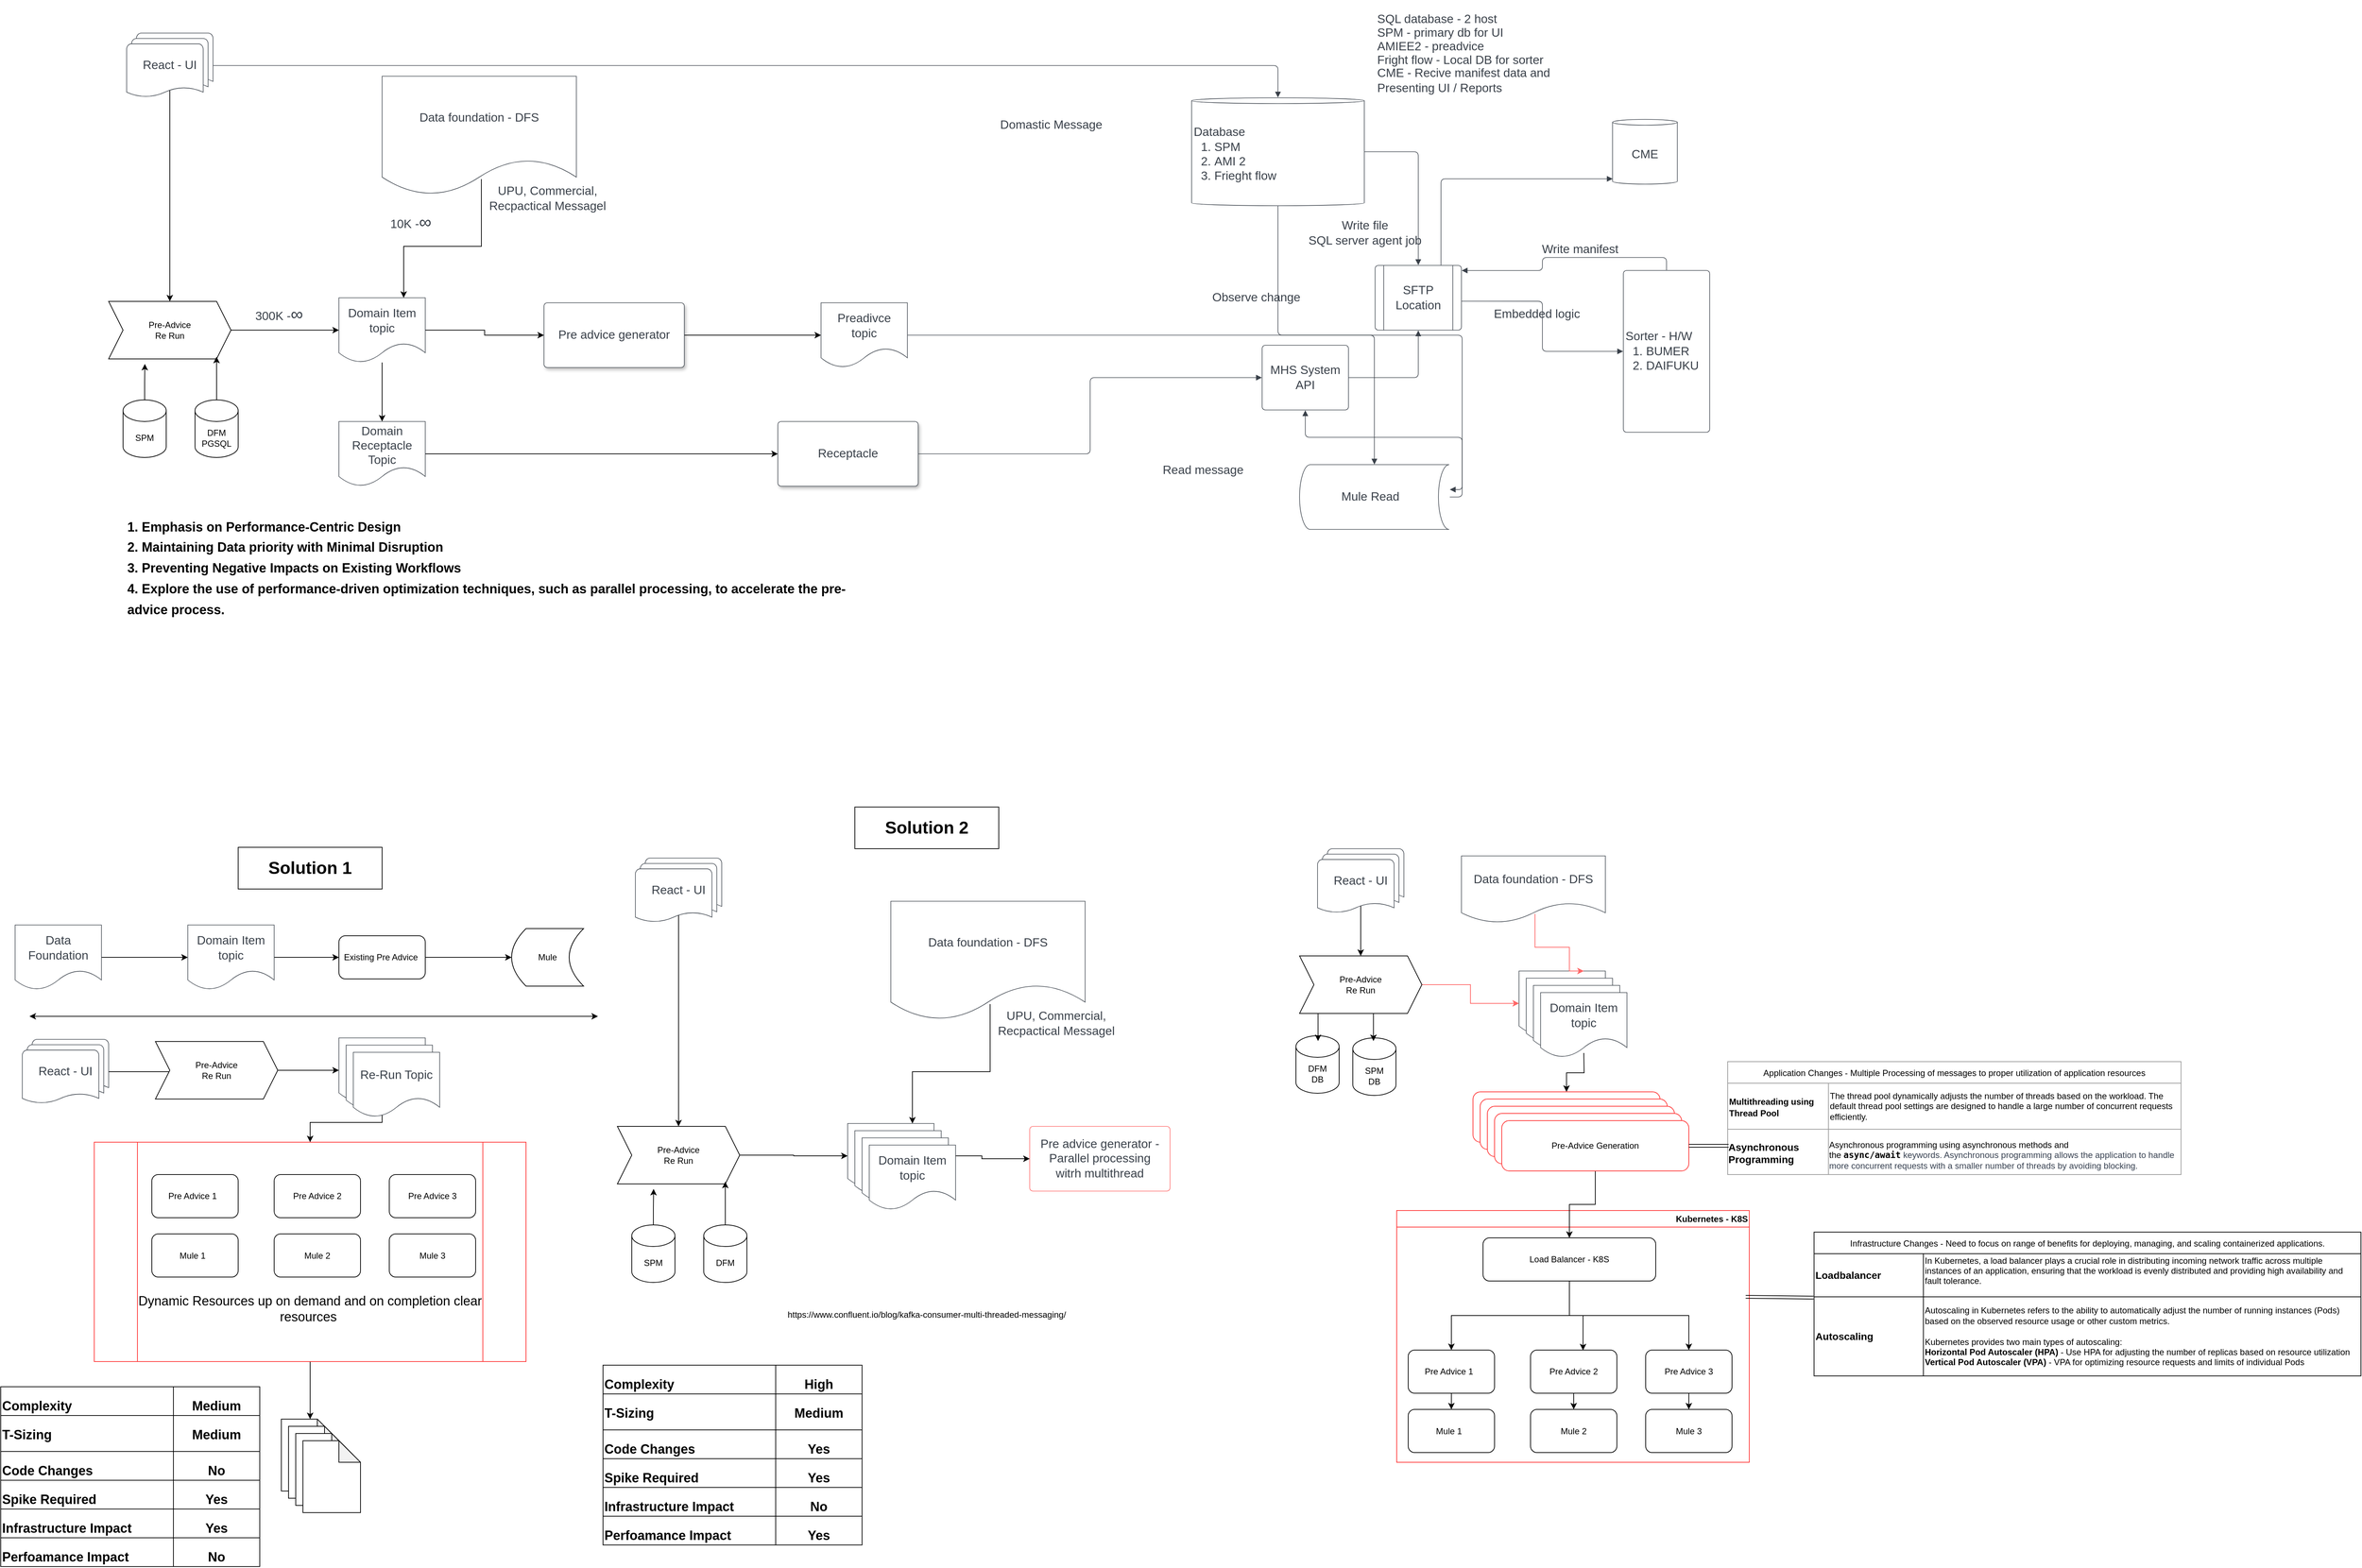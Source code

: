 <mxfile version="22.1.7" type="github" pages="2">
  <diagram name="Page-1" id="PP38Zq4EwxOuPMHuxJKF">
    <mxGraphModel dx="3750" dy="2040" grid="1" gridSize="10" guides="1" tooltips="1" connect="1" arrows="1" fold="1" page="1" pageScale="1" pageWidth="827" pageHeight="1169" math="0" shadow="0">
      <root>
        <mxCell id="0" />
        <mxCell id="1" parent="0" />
        <mxCell id="4TEHzdO4eRLKmbX1Mf1v-27" style="edgeStyle=orthogonalEdgeStyle;rounded=0;orthogonalLoop=1;jettySize=auto;html=1;entryX=0;entryY=0.5;entryDx=0;entryDy=0;" parent="1" source="8E4XFfdHhVGNErtW0jR7-1" target="8E4XFfdHhVGNErtW0jR7-2" edge="1">
          <mxGeometry relative="1" as="geometry" />
        </mxCell>
        <mxCell id="8E4XFfdHhVGNErtW0jR7-1" value="Pre advice generator " style="html=1;overflow=block;blockSpacing=1;whiteSpace=wrap;fontSize=16.7;fontColor=#3a414a;spacing=9;strokeColor=#3a414a;strokeOpacity=100;rounded=1;absoluteArcSize=1;arcSize=9;strokeWidth=0.8;lucidId=ov5efxBqNZuh;shadow=1;" parent="1" vertex="1">
          <mxGeometry x="-75" y="-582" width="195" height="90" as="geometry" />
        </mxCell>
        <mxCell id="8E4XFfdHhVGNErtW0jR7-2" value="Preadivce topic " style="html=1;overflow=block;blockSpacing=1;whiteSpace=wrap;shape=document;boundedLbl=1;fontSize=16.7;fontColor=#3a414a;spacing=3.8;strokeColor=#3a414a;strokeOpacity=100;rounded=1;absoluteArcSize=1;arcSize=9;strokeWidth=0.8;lucidId=aw5eTfC.VjxO;" parent="1" vertex="1">
          <mxGeometry x="310" y="-582" width="120" height="90" as="geometry" />
        </mxCell>
        <mxCell id="8E4XFfdHhVGNErtW0jR7-4" value="Mule Read" style="html=1;overflow=block;blockSpacing=1;whiteSpace=wrap;shape=cylinder3;boundedLbl=1;size=15;lid=0;direction=south;fontSize=16.7;fontColor=#3a414a;spacing=3.8;strokeColor=#3a414a;strokeOpacity=100;rounded=1;absoluteArcSize=1;arcSize=9;strokeWidth=0.8;lucidId=9w5etWj6Hh_w;" parent="1" vertex="1">
          <mxGeometry x="975" y="-357" width="208" height="90" as="geometry" />
        </mxCell>
        <mxCell id="8E4XFfdHhVGNErtW0jR7-5" value="" style="html=1;jettySize=18;whiteSpace=wrap;fontSize=13;strokeColor=#3a414a;strokeOpacity=100;strokeWidth=0.8;rounded=1;arcSize=12;edgeStyle=orthogonalEdgeStyle;startArrow=none;endArrow=block;endFill=1;exitX=1.003;exitY=0.5;exitPerimeter=0;entryX=-0.002;entryY=0.5;entryPerimeter=0;lucidId=fx5e3WCNF8Y~;" parent="1" source="8E4XFfdHhVGNErtW0jR7-2" target="8E4XFfdHhVGNErtW0jR7-4" edge="1">
          <mxGeometry width="100" height="100" relative="1" as="geometry">
            <Array as="points" />
          </mxGeometry>
        </mxCell>
        <mxCell id="8E4XFfdHhVGNErtW0jR7-7" value="SFTP Location" style="html=1;overflow=block;blockSpacing=1;whiteSpace=wrap;shape=process;fontSize=16.7;fontColor=#3a414a;spacing=3.8;strokeColor=#3a414a;strokeOpacity=100;rounded=1;absoluteArcSize=1;arcSize=9;strokeWidth=0.8;lucidId=2x5eKlkPiKzr;" parent="1" vertex="1">
          <mxGeometry x="1080" y="-634" width="120" height="90" as="geometry" />
        </mxCell>
        <mxCell id="8E4XFfdHhVGNErtW0jR7-8" value="" style="html=1;jettySize=18;whiteSpace=wrap;fontSize=13;strokeColor=#3a414a;strokeOpacity=100;strokeWidth=0.8;rounded=1;arcSize=12;edgeStyle=orthogonalEdgeStyle;startArrow=none;endArrow=block;endFill=1;exitX=0.5;exitY=-0.004;exitPerimeter=0;entryX=0.5;entryY=1.004;entryPerimeter=0;lucidId=ey5evL6GLetg;" parent="1" source="8E4XFfdHhVGNErtW0jR7-4" target="8E4XFfdHhVGNErtW0jR7-34" edge="1">
          <mxGeometry width="100" height="100" relative="1" as="geometry">
            <Array as="points" />
          </mxGeometry>
        </mxCell>
        <mxCell id="8E4XFfdHhVGNErtW0jR7-9" value="Read message" style="html=1;overflow=block;blockSpacing=1;whiteSpace=wrap;fontSize=16.7;fontColor=#3a414a;spacing=3.8;strokeOpacity=0;fillOpacity=0;rounded=1;absoluteArcSize=1;arcSize=9;fillColor=#ffffff;strokeWidth=0.8;lucidId=Hy5evzrloy9l;" parent="1" vertex="1">
          <mxGeometry x="751" y="-372" width="180" height="45" as="geometry" />
        </mxCell>
        <mxCell id="8E4XFfdHhVGNErtW0jR7-10" value="&lt;div style=&quot;display: flex; justify-content: flex-start; text-align: left; align-items: baseline; font-size: 0; line-height: 1.25;margin-top: -2px;&quot;&gt;&lt;span&gt;&lt;span style=&quot;font-size:16.7px;color:#3a414a;&quot;&gt;Sorter - H/W &#xa;&lt;/span&gt;&lt;/span&gt;&lt;/div&gt;&lt;ol style=&quot;margin: 0px; padding-left: 10px;list-style-position: inside; list-style-type:decimal&quot;&gt;&lt;li style=&quot;text-align:left;color:#3a414a;font-size:16.7px;&quot;&gt;&lt;span style=&quot;margin-left: 0px;margin-top: -2px;&quot;&gt;&lt;span style=&quot;font-size:16.7px;color:#3a414a;&quot;&gt;BUMER&lt;/span&gt;&lt;/span&gt;&lt;/li&gt;&lt;li style=&quot;text-align:left;color:#3a414a;font-size:16.7px;&quot;&gt;&lt;span style=&quot;margin-left: 0px;margin-top: -2px;&quot;&gt;&lt;span style=&quot;font-size:16.7px;color:#3a414a;&quot;&gt;DAIFUKU&lt;/span&gt;&lt;/span&gt;&lt;/li&gt;&lt;/ol&gt;" style="html=1;overflow=block;blockSpacing=1;whiteSpace=wrap;fontSize=13;spacing=3.8;strokeColor=#3a414a;strokeOpacity=100;rounded=1;absoluteArcSize=1;arcSize=9;strokeWidth=0.8;lucidId=0y5e.5JO~8ce;" parent="1" vertex="1">
          <mxGeometry x="1425" y="-627" width="120" height="225" as="geometry" />
        </mxCell>
        <mxCell id="8E4XFfdHhVGNErtW0jR7-11" value="" style="html=1;jettySize=18;whiteSpace=wrap;fontSize=13;strokeColor=#3a414a;strokeOpacity=100;strokeWidth=0.8;rounded=1;arcSize=12;edgeStyle=orthogonalEdgeStyle;startArrow=none;endArrow=block;endFill=1;exitX=1.003;exitY=0.553;exitPerimeter=0;entryX=-0.003;entryY=0.5;entryPerimeter=0;lucidId=gz5eu~x-pC2G;" parent="1" source="8E4XFfdHhVGNErtW0jR7-7" target="8E4XFfdHhVGNErtW0jR7-10" edge="1">
          <mxGeometry width="100" height="100" relative="1" as="geometry">
            <Array as="points" />
          </mxGeometry>
        </mxCell>
        <mxCell id="8E4XFfdHhVGNErtW0jR7-12" value="Embedded logic" style="html=1;overflow=block;blockSpacing=1;whiteSpace=wrap;fontSize=16.7;fontColor=#3a414a;spacing=3.8;strokeOpacity=0;fillOpacity=0;rounded=1;absoluteArcSize=1;arcSize=9;fillColor=#ffffff;strokeWidth=0.8;lucidId=rz5ecb~.ydij;" parent="1" vertex="1">
          <mxGeometry x="1215" y="-589" width="180" height="45" as="geometry" />
        </mxCell>
        <mxCell id="8E4XFfdHhVGNErtW0jR7-51" style="edgeStyle=orthogonalEdgeStyle;rounded=0;orthogonalLoop=1;jettySize=auto;html=1;entryX=0.5;entryY=0;entryDx=0;entryDy=0;" parent="1" source="8E4XFfdHhVGNErtW0jR7-13" target="8E4XFfdHhVGNErtW0jR7-29" edge="1">
          <mxGeometry relative="1" as="geometry" />
        </mxCell>
        <mxCell id="8E4XFfdHhVGNErtW0jR7-55" style="edgeStyle=orthogonalEdgeStyle;rounded=0;orthogonalLoop=1;jettySize=auto;html=1;entryX=0;entryY=0.5;entryDx=0;entryDy=0;" parent="1" source="8E4XFfdHhVGNErtW0jR7-13" target="8E4XFfdHhVGNErtW0jR7-1" edge="1">
          <mxGeometry relative="1" as="geometry" />
        </mxCell>
        <mxCell id="8E4XFfdHhVGNErtW0jR7-13" value="Domain Item topic" style="html=1;overflow=block;blockSpacing=1;whiteSpace=wrap;shape=document;boundedLbl=1;fontSize=16.7;fontColor=#3a414a;spacing=3.8;strokeColor=#3a414a;strokeOpacity=100;rounded=1;absoluteArcSize=1;arcSize=9;strokeWidth=0.8;lucidId=YA5erOsEr7SP;" parent="1" vertex="1">
          <mxGeometry x="-360" y="-589" width="120" height="90" as="geometry" />
        </mxCell>
        <mxCell id="8E4XFfdHhVGNErtW0jR7-14" value="&lt;div style=&quot;display: flex; justify-content: flex-start; text-align: left; align-items: baseline; font-size: 0; line-height: 1.25;margin-top: -2px;&quot;&gt;&lt;span&gt;&lt;span style=&quot;font-size:16.7px;color:#3a414a;&quot;&gt;Database&#xa;&lt;/span&gt;&lt;/span&gt;&lt;/div&gt;&lt;ol style=&quot;margin: 0px; padding-left: 10px;list-style-position: inside; list-style-type:decimal&quot;&gt;&lt;li style=&quot;text-align:left;color:#3a414a;font-size:16.7px;&quot;&gt;&lt;span style=&quot;margin-left: 0px;margin-top: -2px;&quot;&gt;&lt;span style=&quot;font-size:16.7px;color:#3a414a;&quot;&gt;SPM&lt;/span&gt;&lt;/span&gt;&lt;/li&gt;&lt;li style=&quot;text-align:left;color:#3a414a;font-size:16.7px;&quot;&gt;&lt;span style=&quot;margin-left: 0px;margin-top: -2px;&quot;&gt;&lt;span style=&quot;font-size:16.7px;color:#3a414a;&quot;&gt;AMI 2&lt;/span&gt;&lt;/span&gt;&lt;/li&gt;&lt;li style=&quot;text-align:left;color:#3a414a;font-size:16.7px;&quot;&gt;&lt;span style=&quot;margin-left: 0px;margin-top: -2px;&quot;&gt;&lt;span style=&quot;font-size:16.7px;color:#3a414a;&quot;&gt;Frieght flow&lt;/span&gt;&lt;/span&gt;&lt;/li&gt;&lt;/ol&gt;" style="html=1;overflow=block;blockSpacing=1;whiteSpace=wrap;shape=cylinder3;size=4;anchorPointDirection=0;boundedLbl=1;fontSize=13;spacing=3.8;strokeColor=#3a414a;strokeOpacity=100;rounded=1;absoluteArcSize=1;arcSize=9;strokeWidth=0.8;lucidId=bB5e400_MwY6;" parent="1" vertex="1">
          <mxGeometry x="825" y="-867" width="240" height="150" as="geometry" />
        </mxCell>
        <mxCell id="8E4XFfdHhVGNErtW0jR7-15" value="" style="html=1;jettySize=18;whiteSpace=wrap;fontSize=13;strokeColor=#3a414a;strokeOpacity=100;strokeWidth=0.8;rounded=1;arcSize=12;edgeStyle=orthogonalEdgeStyle;startArrow=none;endArrow=block;endFill=1;exitX=0.5;exitY=1.003;exitPerimeter=0;entryX=0.385;entryY=-0.004;entryPerimeter=0;lucidId=wB5eUS5Z46fh;" parent="1" source="8E4XFfdHhVGNErtW0jR7-14" target="8E4XFfdHhVGNErtW0jR7-4" edge="1">
          <mxGeometry width="100" height="100" relative="1" as="geometry">
            <Array as="points" />
          </mxGeometry>
        </mxCell>
        <mxCell id="8E4XFfdHhVGNErtW0jR7-43" style="edgeStyle=orthogonalEdgeStyle;rounded=0;orthogonalLoop=1;jettySize=auto;html=1;exitX=0.5;exitY=0.88;exitDx=0;exitDy=0;exitPerimeter=0;" parent="1" source="8E4XFfdHhVGNErtW0jR7-16" target="8E4XFfdHhVGNErtW0jR7-42" edge="1">
          <mxGeometry relative="1" as="geometry" />
        </mxCell>
        <mxCell id="8E4XFfdHhVGNErtW0jR7-16" value="React - UI " style="html=1;overflow=block;blockSpacing=1;whiteSpace=wrap;shape=mxgraph.flowchart.multi-document;fontSize=16.7;fontColor=#3a414a;spacing=3.8;strokeColor=#3a414a;strokeOpacity=100;rounded=1;absoluteArcSize=1;arcSize=9;strokeWidth=0.8;lucidId=zC5eoYPSfuPi;" parent="1" vertex="1">
          <mxGeometry x="-655" y="-957" width="120" height="90" as="geometry" />
        </mxCell>
        <mxCell id="8E4XFfdHhVGNErtW0jR7-17" value="" style="html=1;jettySize=18;whiteSpace=wrap;fontSize=13;strokeColor=#3a414a;strokeOpacity=100;strokeWidth=0.8;rounded=1;arcSize=12;edgeStyle=orthogonalEdgeStyle;startArrow=none;endArrow=block;endFill=1;exitX=1.003;exitY=0.501;exitPerimeter=0;entryX=0.5;entryY=-0.003;entryPerimeter=0;lucidId=VC5enKT0bhdx;" parent="1" source="8E4XFfdHhVGNErtW0jR7-16" target="8E4XFfdHhVGNErtW0jR7-14" edge="1">
          <mxGeometry width="100" height="100" relative="1" as="geometry">
            <Array as="points" />
          </mxGeometry>
        </mxCell>
        <mxCell id="8E4XFfdHhVGNErtW0jR7-19" value="Observe change " style="html=1;overflow=block;blockSpacing=1;whiteSpace=wrap;fontSize=16.7;fontColor=#3a414a;spacing=3.8;strokeOpacity=0;fillOpacity=0;rounded=1;absoluteArcSize=1;arcSize=9;fillColor=#ffffff;strokeWidth=0.8;lucidId=BD5eW.u-jP0E;" parent="1" vertex="1">
          <mxGeometry x="825" y="-612" width="180" height="45" as="geometry" />
        </mxCell>
        <mxCell id="8E4XFfdHhVGNErtW0jR7-52" style="edgeStyle=orthogonalEdgeStyle;rounded=0;orthogonalLoop=1;jettySize=auto;html=1;entryX=0.75;entryY=0;entryDx=0;entryDy=0;exitX=0.511;exitY=0.867;exitDx=0;exitDy=0;exitPerimeter=0;" parent="1" source="8E4XFfdHhVGNErtW0jR7-20" target="8E4XFfdHhVGNErtW0jR7-13" edge="1">
          <mxGeometry relative="1" as="geometry" />
        </mxCell>
        <mxCell id="8E4XFfdHhVGNErtW0jR7-20" value="Data foundation - DFS" style="html=1;overflow=block;blockSpacing=1;whiteSpace=wrap;shape=document;boundedLbl=1;fontSize=16.7;fontColor=#3a414a;spacing=3.8;strokeColor=#3a414a;strokeOpacity=100;rounded=1;absoluteArcSize=1;arcSize=9;strokeWidth=0.8;lucidId=YD5e0e2hxcVJ;" parent="1" vertex="1">
          <mxGeometry x="-300" y="-897" width="270" height="165" as="geometry" />
        </mxCell>
        <mxCell id="8E4XFfdHhVGNErtW0jR7-22" value="&lt;div style=&quot;display: flex; justify-content: flex-start; text-align: left; align-items: baseline; font-size: 0; line-height: 1.25;margin-top: -2px;&quot;&gt;&lt;span&gt;&lt;span style=&quot;font-size:16.7px;color:#3a414a;&quot;&gt;SQL database - 2 host &#xa;&lt;/span&gt;&lt;/span&gt;&lt;/div&gt;&lt;div style=&quot;display: flex; justify-content: flex-start; text-align: left; align-items: baseline; font-size: 0; line-height: 1.25;margin-top: -2px;&quot;&gt;&lt;span&gt;&lt;span style=&quot;font-size:16.7px;color:#3a414a;&quot;&gt;SPM - primary db for UI&#xa;&lt;/span&gt;&lt;/span&gt;&lt;/div&gt;&lt;div style=&quot;display: flex; justify-content: flex-start; text-align: left; align-items: baseline; font-size: 0; line-height: 1.25;margin-top: -2px;&quot;&gt;&lt;span&gt;&lt;span style=&quot;font-size:16.7px;color:#3a414a;&quot;&gt;AMIEE2 - preadvice&#xa;&lt;/span&gt;&lt;/span&gt;&lt;/div&gt;&lt;div style=&quot;display: flex; justify-content: flex-start; text-align: left; align-items: baseline; font-size: 0; line-height: 1.25;margin-top: -2px;&quot;&gt;&lt;span&gt;&lt;span style=&quot;font-size:16.7px;color:#3a414a;&quot;&gt;Fright flow - Local DB for sorter &#xa;&lt;/span&gt;&lt;/span&gt;&lt;/div&gt;&lt;div style=&quot;display: flex; justify-content: flex-start; text-align: left; align-items: baseline; font-size: 0; line-height: 1.25;margin-top: -2px;&quot;&gt;&lt;span&gt;&lt;span style=&quot;font-size:16.7px;color:#3a414a;&quot;&gt;CME - Recive manifest data and  Presenting UI / Reports &lt;/span&gt;&lt;/span&gt;&lt;/div&gt;" style="html=1;overflow=block;blockSpacing=1;whiteSpace=wrap;fontSize=13;spacing=3.8;verticalAlign=middle;strokeOpacity=0;fillOpacity=0;rounded=1;absoluteArcSize=1;arcSize=9;fillColor=#ffffff;strokeWidth=0.8;lucidId=nSlf-q0dAu6r;" parent="1" vertex="1">
          <mxGeometry x="1080" y="-1002" width="285" height="150" as="geometry" />
        </mxCell>
        <mxCell id="8E4XFfdHhVGNErtW0jR7-23" value="" style="html=1;jettySize=18;whiteSpace=wrap;fontSize=13;strokeColor=#3a414a;strokeOpacity=100;strokeWidth=0.8;rounded=1;arcSize=12;edgeStyle=orthogonalEdgeStyle;startArrow=none;endArrow=block;endFill=1;exitX=1.002;exitY=0.5;exitPerimeter=0;entryX=0.5;entryY=-0.004;entryPerimeter=0;lucidId=v0lfm7Tm-E4Z;" parent="1" source="8E4XFfdHhVGNErtW0jR7-14" target="8E4XFfdHhVGNErtW0jR7-7" edge="1">
          <mxGeometry width="100" height="100" relative="1" as="geometry">
            <Array as="points" />
          </mxGeometry>
        </mxCell>
        <mxCell id="8E4XFfdHhVGNErtW0jR7-24" value="Write file  &#xa;SQL server agent job" style="html=1;overflow=block;blockSpacing=1;whiteSpace=wrap;fontSize=16.7;fontColor=#3a414a;spacing=3.8;strokeOpacity=0;fillOpacity=0;rounded=1;absoluteArcSize=1;arcSize=9;fillColor=#ffffff;strokeWidth=0.8;lucidId=10lfHabfMjDy;" parent="1" vertex="1">
          <mxGeometry x="976" y="-703" width="180" height="48" as="geometry" />
        </mxCell>
        <mxCell id="8E4XFfdHhVGNErtW0jR7-25" value="" style="html=1;jettySize=18;whiteSpace=wrap;fontSize=13;strokeColor=#3a414a;strokeOpacity=100;strokeWidth=0.8;rounded=1;arcSize=12;edgeStyle=orthogonalEdgeStyle;startArrow=none;endArrow=block;endFill=1;exitX=0.5;exitY=-0.002;exitPerimeter=0;entryX=1.003;entryY=0.079;entryPerimeter=0;lucidId=O1lfR-fPSDEz;" parent="1" source="8E4XFfdHhVGNErtW0jR7-10" target="8E4XFfdHhVGNErtW0jR7-7" edge="1">
          <mxGeometry width="100" height="100" relative="1" as="geometry">
            <Array as="points" />
          </mxGeometry>
        </mxCell>
        <mxCell id="8E4XFfdHhVGNErtW0jR7-26" value="Write manifest" style="html=1;overflow=block;blockSpacing=1;whiteSpace=wrap;fontSize=16.7;fontColor=#3a414a;spacing=3.8;strokeOpacity=0;fillOpacity=0;rounded=1;absoluteArcSize=1;arcSize=9;fillColor=#ffffff;strokeWidth=0.8;lucidId=41lfrr1tX7K4;" parent="1" vertex="1">
          <mxGeometry x="1275" y="-679" width="180" height="45" as="geometry" />
        </mxCell>
        <mxCell id="8E4XFfdHhVGNErtW0jR7-27" value="CME" style="html=1;overflow=block;blockSpacing=1;whiteSpace=wrap;shape=cylinder3;size=4;anchorPointDirection=0;boundedLbl=1;fontSize=16.7;fontColor=#3a414a;spacing=3.8;strokeColor=#3a414a;strokeOpacity=100;rounded=1;absoluteArcSize=1;arcSize=9;strokeWidth=0.8;lucidId=l3lfto-d7M.-;" parent="1" vertex="1">
          <mxGeometry x="1410" y="-837" width="90" height="90" as="geometry" />
        </mxCell>
        <mxCell id="8E4XFfdHhVGNErtW0jR7-28" value="" style="html=1;jettySize=18;whiteSpace=wrap;fontSize=13;strokeColor=#3a414a;strokeOpacity=100;strokeWidth=0.8;rounded=1;arcSize=12;edgeStyle=orthogonalEdgeStyle;startArrow=none;endArrow=block;endFill=1;exitX=0.763;exitY=-0.004;exitPerimeter=0;entryX=0.002;entryY=0.918;entryPerimeter=0;lucidId=v3lfMF5wnOQM;" parent="1" source="8E4XFfdHhVGNErtW0jR7-7" target="8E4XFfdHhVGNErtW0jR7-27" edge="1">
          <mxGeometry width="100" height="100" relative="1" as="geometry">
            <Array as="points" />
          </mxGeometry>
        </mxCell>
        <mxCell id="4TEHzdO4eRLKmbX1Mf1v-25" style="edgeStyle=orthogonalEdgeStyle;rounded=0;orthogonalLoop=1;jettySize=auto;html=1;entryX=0;entryY=0.5;entryDx=0;entryDy=0;" parent="1" source="8E4XFfdHhVGNErtW0jR7-29" target="8E4XFfdHhVGNErtW0jR7-31" edge="1">
          <mxGeometry relative="1" as="geometry" />
        </mxCell>
        <mxCell id="8E4XFfdHhVGNErtW0jR7-29" value="Domain Receptacle Topic" style="html=1;overflow=block;blockSpacing=1;whiteSpace=wrap;shape=document;boundedLbl=1;fontSize=16.7;fontColor=#3a414a;spacing=3.8;strokeColor=#3a414a;strokeOpacity=100;rounded=1;absoluteArcSize=1;arcSize=9;strokeWidth=0.8;lucidId=UyejsGEzXOut;" parent="1" vertex="1">
          <mxGeometry x="-360" y="-417" width="120" height="90" as="geometry" />
        </mxCell>
        <mxCell id="8E4XFfdHhVGNErtW0jR7-31" value="Receptacle" style="html=1;overflow=block;blockSpacing=1;whiteSpace=wrap;fontSize=16.7;fontColor=#3a414a;spacing=9;strokeColor=#3a414a;strokeOpacity=100;rounded=1;absoluteArcSize=1;arcSize=9;strokeWidth=0.8;lucidId=xAejANO0ATw7;shadow=1;" parent="1" vertex="1">
          <mxGeometry x="250" y="-417" width="195" height="90" as="geometry" />
        </mxCell>
        <mxCell id="8E4XFfdHhVGNErtW0jR7-33" value="" style="html=1;jettySize=18;whiteSpace=wrap;fontSize=13;strokeColor=#3a414a;strokeOpacity=100;strokeWidth=0.8;rounded=1;arcSize=12;edgeStyle=orthogonalEdgeStyle;startArrow=none;endArrow=block;endFill=1;exitX=1.002;exitY=0.5;exitPerimeter=0;entryX=-0.003;entryY=0.5;entryPerimeter=0;lucidId=lMejM9bqpDeY;" parent="1" source="8E4XFfdHhVGNErtW0jR7-31" target="8E4XFfdHhVGNErtW0jR7-34" edge="1">
          <mxGeometry width="100" height="100" relative="1" as="geometry">
            <Array as="points" />
          </mxGeometry>
        </mxCell>
        <mxCell id="8E4XFfdHhVGNErtW0jR7-34" value="MHS System API" style="html=1;overflow=block;blockSpacing=1;whiteSpace=wrap;fontSize=16.7;fontColor=#3a414a;spacing=3.8;strokeColor=#3a414a;strokeOpacity=100;rounded=1;absoluteArcSize=1;arcSize=9;strokeWidth=0.8;lucidId=vNejwyjtXitL;" parent="1" vertex="1">
          <mxGeometry x="923" y="-523" width="120" height="90" as="geometry" />
        </mxCell>
        <mxCell id="8E4XFfdHhVGNErtW0jR7-35" value="" style="html=1;jettySize=18;whiteSpace=wrap;fontSize=13;strokeColor=#3a414a;strokeOpacity=100;strokeWidth=0.8;rounded=1;arcSize=12;edgeStyle=orthogonalEdgeStyle;startArrow=none;endArrow=block;endFill=1;exitX=1.003;exitY=0.5;exitPerimeter=0;entryX=0.5;entryY=1.004;entryPerimeter=0;lucidId=TNejhMxC5.EA;" parent="1" source="8E4XFfdHhVGNErtW0jR7-34" target="8E4XFfdHhVGNErtW0jR7-7" edge="1">
          <mxGeometry width="100" height="100" relative="1" as="geometry">
            <Array as="points" />
          </mxGeometry>
        </mxCell>
        <mxCell id="8E4XFfdHhVGNErtW0jR7-36" value="UPU, Commercial, Recpactical Messagel" style="html=1;overflow=block;blockSpacing=1;whiteSpace=wrap;fontSize=16.7;fontColor=#3a414a;spacing=3.8;strokeOpacity=0;fillOpacity=0;rounded=1;absoluteArcSize=1;arcSize=9;fillColor=#ffffff;strokeWidth=0.8;lucidId=e4Zu2d9ZfXiu;" parent="1" vertex="1">
          <mxGeometry x="-160" y="-751" width="180" height="48" as="geometry" />
        </mxCell>
        <mxCell id="8E4XFfdHhVGNErtW0jR7-40" value="Domastic Message" style="html=1;overflow=block;blockSpacing=1;whiteSpace=wrap;fontSize=16.7;fontColor=#3a414a;spacing=3.8;strokeOpacity=0;fillOpacity=0;rounded=1;absoluteArcSize=1;arcSize=9;fillColor=#ffffff;strokeWidth=0.8;lucidId=Va_w-jF-kCf5;" parent="1" vertex="1">
          <mxGeometry x="540" y="-852" width="180" height="45" as="geometry" />
        </mxCell>
        <mxCell id="8E4XFfdHhVGNErtW0jR7-49" style="edgeStyle=orthogonalEdgeStyle;rounded=0;orthogonalLoop=1;jettySize=auto;html=1;exitX=1;exitY=0.5;exitDx=0;exitDy=0;entryX=0;entryY=0.5;entryDx=0;entryDy=0;" parent="1" source="8E4XFfdHhVGNErtW0jR7-42" target="8E4XFfdHhVGNErtW0jR7-13" edge="1">
          <mxGeometry relative="1" as="geometry" />
        </mxCell>
        <mxCell id="8E4XFfdHhVGNErtW0jR7-42" value="Pre-Advice&lt;br&gt;Re Run" style="shape=step;perimeter=stepPerimeter;whiteSpace=wrap;html=1;fixedSize=1;" parent="1" vertex="1">
          <mxGeometry x="-680" y="-584" width="170" height="80" as="geometry" />
        </mxCell>
        <mxCell id="8E4XFfdHhVGNErtW0jR7-47" style="edgeStyle=orthogonalEdgeStyle;rounded=0;orthogonalLoop=1;jettySize=auto;html=1;exitX=0.5;exitY=0;exitDx=0;exitDy=0;exitPerimeter=0;" parent="1" source="8E4XFfdHhVGNErtW0jR7-44" edge="1">
          <mxGeometry relative="1" as="geometry">
            <mxPoint x="-629.667" y="-497" as="targetPoint" />
          </mxGeometry>
        </mxCell>
        <mxCell id="8E4XFfdHhVGNErtW0jR7-44" value="SPM" style="shape=cylinder3;whiteSpace=wrap;html=1;boundedLbl=1;backgroundOutline=1;size=15;" parent="1" vertex="1">
          <mxGeometry x="-660" y="-447" width="60" height="80" as="geometry" />
        </mxCell>
        <mxCell id="8E4XFfdHhVGNErtW0jR7-45" value="DFM PGSQL" style="shape=cylinder3;whiteSpace=wrap;html=1;boundedLbl=1;backgroundOutline=1;size=15;" parent="1" vertex="1">
          <mxGeometry x="-560" y="-447" width="60" height="80" as="geometry" />
        </mxCell>
        <mxCell id="8E4XFfdHhVGNErtW0jR7-48" style="edgeStyle=orthogonalEdgeStyle;rounded=0;orthogonalLoop=1;jettySize=auto;html=1;entryX=0.882;entryY=0.963;entryDx=0;entryDy=0;entryPerimeter=0;" parent="1" source="8E4XFfdHhVGNErtW0jR7-45" target="8E4XFfdHhVGNErtW0jR7-42" edge="1">
          <mxGeometry relative="1" as="geometry" />
        </mxCell>
        <mxCell id="8E4XFfdHhVGNErtW0jR7-50" value="10K -&lt;font style=&quot;font-size: 24px;&quot;&gt;∞&lt;/font&gt;" style="html=1;overflow=block;blockSpacing=1;whiteSpace=wrap;fontSize=16.7;fontColor=#3a414a;spacing=3.8;strokeOpacity=0;fillOpacity=0;rounded=1;absoluteArcSize=1;arcSize=9;fillColor=#ffffff;strokeWidth=0.8;lucidId=D4ZuQCpiBJPO;" parent="1" vertex="1">
          <mxGeometry x="-350" y="-717" width="180" height="45" as="geometry" />
        </mxCell>
        <mxCell id="8E4XFfdHhVGNErtW0jR7-53" value="300K -&lt;font style=&quot;border-color: var(--border-color); font-size: 24px;&quot;&gt;∞&lt;/font&gt;" style="html=1;overflow=block;blockSpacing=1;whiteSpace=wrap;fontSize=16.7;fontColor=#3a414a;spacing=3.8;strokeOpacity=0;fillOpacity=0;rounded=1;absoluteArcSize=1;arcSize=9;fillColor=#ffffff;strokeWidth=0.8;lucidId=D4ZuQCpiBJPO;" parent="1" vertex="1">
          <mxGeometry x="-513" y="-589" width="140" height="45" as="geometry" />
        </mxCell>
        <mxCell id="8E4XFfdHhVGNErtW0jR7-54" value="&lt;h1 style=&quot;border: 0px; font-variant-numeric: inherit; font-variant-east-asian: inherit; font-variant-alternates: inherit; font-variant-position: inherit; font-stretch: inherit; line-height: inherit; font-family: Aptos, Aptos_EmbeddedFont, Aptos_MSFontService, Calibri, Helvetica, sans-serif; font-optical-sizing: inherit; font-kerning: inherit; font-feature-settings: inherit; font-variation-settings: inherit; margin: 0px; padding: 0px; vertical-align: baseline; text-align: start; background-color: rgb(255, 255, 255);&quot;&gt;&lt;font style=&quot;font-size: 18px;&quot;&gt;1. Emphasis on Performance-Centric Design&lt;/font&gt;&lt;/h1&gt;&lt;h1 style=&quot;border: 0px; font-variant-numeric: inherit; font-variant-east-asian: inherit; font-variant-alternates: inherit; font-variant-position: inherit; font-stretch: inherit; line-height: inherit; font-family: Aptos, Aptos_EmbeddedFont, Aptos_MSFontService, Calibri, Helvetica, sans-serif; font-optical-sizing: inherit; font-kerning: inherit; font-feature-settings: inherit; font-variation-settings: inherit; margin: 0px; padding: 0px; vertical-align: baseline; text-align: start; background-color: rgb(255, 255, 255);&quot;&gt;&lt;font style=&quot;font-size: 18px;&quot;&gt;2. Maintaining Data priority with Minimal Disruption&lt;/font&gt;&lt;/h1&gt;&lt;h1 style=&quot;border: 0px; font-variant-numeric: inherit; font-variant-east-asian: inherit; font-variant-alternates: inherit; font-variant-position: inherit; font-stretch: inherit; line-height: inherit; font-family: Aptos, Aptos_EmbeddedFont, Aptos_MSFontService, Calibri, Helvetica, sans-serif; font-optical-sizing: inherit; font-kerning: inherit; font-feature-settings: inherit; font-variation-settings: inherit; margin: 0px; padding: 0px; vertical-align: baseline; text-align: start; background-color: rgb(255, 255, 255);&quot;&gt;&lt;font style=&quot;font-size: 18px;&quot;&gt;3. Preventing Negative Impacts on Existing Workflows&lt;/font&gt;&lt;/h1&gt;&lt;h1 style=&quot;border: 0px; font-variant-numeric: inherit; font-variant-east-asian: inherit; font-variant-alternates: inherit; font-variant-position: inherit; font-stretch: inherit; line-height: inherit; font-family: Aptos, Aptos_EmbeddedFont, Aptos_MSFontService, Calibri, Helvetica, sans-serif; font-optical-sizing: inherit; font-kerning: inherit; font-feature-settings: inherit; font-variation-settings: inherit; margin: 0px; padding: 0px; vertical-align: baseline; text-align: start; background-color: rgb(255, 255, 255);&quot;&gt;&lt;font style=&quot;font-size: 18px;&quot;&gt;4. Explore the use of performance-driven optimization techniques, such as parallel processing, to accelerate the&amp;nbsp;pre-advice&amp;nbsp;process.&lt;/font&gt;&lt;/h1&gt;" style="text;html=1;strokeColor=none;fillColor=none;align=center;verticalAlign=middle;whiteSpace=wrap;rounded=0;" parent="1" vertex="1">
          <mxGeometry x="-655" y="-290" width="1035" height="150" as="geometry" />
        </mxCell>
        <mxCell id="8E4XFfdHhVGNErtW0jR7-63" style="edgeStyle=orthogonalEdgeStyle;rounded=0;orthogonalLoop=1;jettySize=auto;html=1;" parent="1" source="8E4XFfdHhVGNErtW0jR7-56" edge="1">
          <mxGeometry relative="1" as="geometry">
            <mxPoint x="-120" y="328" as="targetPoint" />
          </mxGeometry>
        </mxCell>
        <mxCell id="8E4XFfdHhVGNErtW0jR7-56" value="Existing Pre Advice&amp;nbsp;" style="rounded=1;whiteSpace=wrap;html=1;" parent="1" vertex="1">
          <mxGeometry x="-360" y="298" width="120" height="60" as="geometry" />
        </mxCell>
        <mxCell id="8E4XFfdHhVGNErtW0jR7-61" style="edgeStyle=orthogonalEdgeStyle;rounded=0;orthogonalLoop=1;jettySize=auto;html=1;entryX=0;entryY=0.5;entryDx=0;entryDy=0;" parent="1" source="8E4XFfdHhVGNErtW0jR7-58" target="8E4XFfdHhVGNErtW0jR7-56" edge="1">
          <mxGeometry relative="1" as="geometry" />
        </mxCell>
        <mxCell id="8E4XFfdHhVGNErtW0jR7-58" value="Domain Item topic" style="html=1;overflow=block;blockSpacing=1;whiteSpace=wrap;shape=document;boundedLbl=1;fontSize=16.7;fontColor=#3a414a;spacing=3.8;strokeColor=#3a414a;strokeOpacity=100;rounded=1;absoluteArcSize=1;arcSize=9;strokeWidth=0.8;lucidId=YA5erOsEr7SP;" parent="1" vertex="1">
          <mxGeometry x="-570" y="283" width="120" height="90" as="geometry" />
        </mxCell>
        <mxCell id="8E4XFfdHhVGNErtW0jR7-60" style="edgeStyle=orthogonalEdgeStyle;rounded=0;orthogonalLoop=1;jettySize=auto;html=1;entryX=0;entryY=0.5;entryDx=0;entryDy=0;" parent="1" source="8E4XFfdHhVGNErtW0jR7-59" target="8E4XFfdHhVGNErtW0jR7-58" edge="1">
          <mxGeometry relative="1" as="geometry" />
        </mxCell>
        <mxCell id="8E4XFfdHhVGNErtW0jR7-59" value="Data Foundation" style="html=1;overflow=block;blockSpacing=1;whiteSpace=wrap;shape=document;boundedLbl=1;fontSize=16.7;fontColor=#3a414a;spacing=3.8;strokeColor=#3a414a;strokeOpacity=100;rounded=1;absoluteArcSize=1;arcSize=9;strokeWidth=0.8;lucidId=YA5erOsEr7SP;" parent="1" vertex="1">
          <mxGeometry x="-810" y="283" width="120" height="90" as="geometry" />
        </mxCell>
        <mxCell id="8E4XFfdHhVGNErtW0jR7-62" value="Mule" style="shape=dataStorage;whiteSpace=wrap;html=1;fixedSize=1;" parent="1" vertex="1">
          <mxGeometry x="-120" y="288" width="100" height="80" as="geometry" />
        </mxCell>
        <mxCell id="8E4XFfdHhVGNErtW0jR7-66" style="edgeStyle=orthogonalEdgeStyle;rounded=0;orthogonalLoop=1;jettySize=auto;html=1;" parent="1" source="8E4XFfdHhVGNErtW0jR7-64" edge="1">
          <mxGeometry relative="1" as="geometry">
            <mxPoint x="-570" y="487" as="targetPoint" />
          </mxGeometry>
        </mxCell>
        <mxCell id="8E4XFfdHhVGNErtW0jR7-64" value="React - UI " style="html=1;overflow=block;blockSpacing=1;whiteSpace=wrap;shape=mxgraph.flowchart.multi-document;fontSize=16.7;fontColor=#3a414a;spacing=3.8;strokeColor=#3a414a;strokeOpacity=100;rounded=1;absoluteArcSize=1;arcSize=9;strokeWidth=0.8;lucidId=zC5eoYPSfuPi;" parent="1" vertex="1">
          <mxGeometry x="-800" y="442" width="120" height="90" as="geometry" />
        </mxCell>
        <mxCell id="8E4XFfdHhVGNErtW0jR7-72" style="edgeStyle=orthogonalEdgeStyle;rounded=0;orthogonalLoop=1;jettySize=auto;html=1;entryX=0.5;entryY=0;entryDx=0;entryDy=0;" parent="1" source="8E4XFfdHhVGNErtW0jR7-65" target="8E4XFfdHhVGNErtW0jR7-71" edge="1">
          <mxGeometry relative="1" as="geometry" />
        </mxCell>
        <mxCell id="8E4XFfdHhVGNErtW0jR7-65" value="Re-Run Topic" style="html=1;overflow=block;blockSpacing=1;whiteSpace=wrap;shape=document;boundedLbl=1;fontSize=16.7;fontColor=#3a414a;spacing=3.8;strokeColor=#3a414a;strokeOpacity=100;rounded=1;absoluteArcSize=1;arcSize=9;strokeWidth=0.8;lucidId=YA5erOsEr7SP;" parent="1" vertex="1">
          <mxGeometry x="-360" y="440" width="120" height="90" as="geometry" />
        </mxCell>
        <mxCell id="8E4XFfdHhVGNErtW0jR7-68" style="edgeStyle=orthogonalEdgeStyle;rounded=0;orthogonalLoop=1;jettySize=auto;html=1;entryX=0;entryY=0.5;entryDx=0;entryDy=0;" parent="1" source="8E4XFfdHhVGNErtW0jR7-67" target="8E4XFfdHhVGNErtW0jR7-65" edge="1">
          <mxGeometry relative="1" as="geometry" />
        </mxCell>
        <mxCell id="8E4XFfdHhVGNErtW0jR7-67" value="Pre-Advice&lt;br&gt;Re Run" style="shape=step;perimeter=stepPerimeter;whiteSpace=wrap;html=1;fixedSize=1;" parent="1" vertex="1">
          <mxGeometry x="-615" y="445" width="170" height="80" as="geometry" />
        </mxCell>
        <mxCell id="8E4XFfdHhVGNErtW0jR7-69" value="&lt;h1&gt;Solution 1&lt;/h1&gt;" style="rounded=0;whiteSpace=wrap;html=1;" parent="1" vertex="1">
          <mxGeometry x="-500" y="175" width="200" height="58" as="geometry" />
        </mxCell>
        <mxCell id="8E4XFfdHhVGNErtW0jR7-70" value="" style="endArrow=classic;startArrow=classic;html=1;rounded=0;" parent="1" edge="1">
          <mxGeometry width="50" height="50" relative="1" as="geometry">
            <mxPoint x="-790" y="410" as="sourcePoint" />
            <mxPoint y="410" as="targetPoint" />
          </mxGeometry>
        </mxCell>
        <mxCell id="8E4XFfdHhVGNErtW0jR7-112" style="edgeStyle=orthogonalEdgeStyle;rounded=0;orthogonalLoop=1;jettySize=auto;html=1;" parent="1" source="8E4XFfdHhVGNErtW0jR7-71" edge="1">
          <mxGeometry relative="1" as="geometry">
            <mxPoint x="-400" y="970" as="targetPoint" />
          </mxGeometry>
        </mxCell>
        <mxCell id="8E4XFfdHhVGNErtW0jR7-71" value="&lt;br&gt;&lt;br&gt;&lt;br&gt;&lt;br&gt;&lt;br&gt;&lt;br&gt;&lt;br&gt;&lt;br&gt;&lt;br&gt;&lt;br&gt;&lt;br&gt;&lt;font style=&quot;font-size: 18px;&quot;&gt;Dynamic Resources up on demand and on completion clear resources&amp;nbsp;&lt;/font&gt;" style="shape=process;whiteSpace=wrap;html=1;backgroundOutline=1;strokeColor=#FF3333;" parent="1" vertex="1">
          <mxGeometry x="-700" y="585" width="600" height="305" as="geometry" />
        </mxCell>
        <mxCell id="8E4XFfdHhVGNErtW0jR7-73" value="Pre Advice 1&amp;nbsp;&amp;nbsp;" style="rounded=1;whiteSpace=wrap;html=1;" parent="1" vertex="1">
          <mxGeometry x="-620" y="630" width="120" height="60" as="geometry" />
        </mxCell>
        <mxCell id="8E4XFfdHhVGNErtW0jR7-74" value="Pre Advice 2" style="rounded=1;whiteSpace=wrap;html=1;" parent="1" vertex="1">
          <mxGeometry x="-450" y="630" width="120" height="60" as="geometry" />
        </mxCell>
        <mxCell id="8E4XFfdHhVGNErtW0jR7-75" value="Pre Advice 3" style="rounded=1;whiteSpace=wrap;html=1;" parent="1" vertex="1">
          <mxGeometry x="-290" y="630" width="120" height="60" as="geometry" />
        </mxCell>
        <mxCell id="8E4XFfdHhVGNErtW0jR7-77" value="Mule 1&amp;nbsp;&amp;nbsp;" style="rounded=1;whiteSpace=wrap;html=1;" parent="1" vertex="1">
          <mxGeometry x="-620" y="712.5" width="120" height="60" as="geometry" />
        </mxCell>
        <mxCell id="8E4XFfdHhVGNErtW0jR7-78" value="Mule 2" style="rounded=1;whiteSpace=wrap;html=1;" parent="1" vertex="1">
          <mxGeometry x="-450" y="712.5" width="120" height="60" as="geometry" />
        </mxCell>
        <mxCell id="8E4XFfdHhVGNErtW0jR7-79" value="Mule 3" style="rounded=1;whiteSpace=wrap;html=1;" parent="1" vertex="1">
          <mxGeometry x="-290" y="712.5" width="120" height="60" as="geometry" />
        </mxCell>
        <mxCell id="8E4XFfdHhVGNErtW0jR7-80" value="&lt;h1&gt;Solution 2&lt;/h1&gt;" style="rounded=0;whiteSpace=wrap;html=1;" parent="1" vertex="1">
          <mxGeometry x="357" y="119" width="200" height="58" as="geometry" />
        </mxCell>
        <mxCell id="8E4XFfdHhVGNErtW0jR7-81" value="Re-Run Topic" style="html=1;overflow=block;blockSpacing=1;whiteSpace=wrap;shape=document;boundedLbl=1;fontSize=16.7;fontColor=#3a414a;spacing=3.8;strokeColor=#3a414a;strokeOpacity=100;rounded=1;absoluteArcSize=1;arcSize=9;strokeWidth=0.8;lucidId=YA5erOsEr7SP;" parent="1" vertex="1">
          <mxGeometry x="-350" y="450" width="120" height="90" as="geometry" />
        </mxCell>
        <mxCell id="8E4XFfdHhVGNErtW0jR7-82" value="Re-Run Topic" style="html=1;overflow=block;blockSpacing=1;whiteSpace=wrap;shape=document;boundedLbl=1;fontSize=16.7;fontColor=#3a414a;spacing=3.8;strokeColor=#3a414a;strokeOpacity=100;rounded=1;absoluteArcSize=1;arcSize=9;strokeWidth=0.8;lucidId=YA5erOsEr7SP;" parent="1" vertex="1">
          <mxGeometry x="-340" y="460" width="120" height="90" as="geometry" />
        </mxCell>
        <mxCell id="8E4XFfdHhVGNErtW0jR7-85" value="Pre advice generator - Parallel processing witrh multithread" style="html=1;overflow=block;blockSpacing=1;whiteSpace=wrap;fontSize=16.7;fontColor=#3a414a;spacing=9;strokeColor=#FF6666;strokeOpacity=100;rounded=1;absoluteArcSize=1;arcSize=9;strokeWidth=0.8;lucidId=ov5efxBqNZuh;" parent="1" vertex="1">
          <mxGeometry x="600" y="563" width="195" height="90" as="geometry" />
        </mxCell>
        <mxCell id="8E4XFfdHhVGNErtW0jR7-87" style="edgeStyle=orthogonalEdgeStyle;rounded=0;orthogonalLoop=1;jettySize=auto;html=1;entryX=0;entryY=0.5;entryDx=0;entryDy=0;" parent="1" source="8E4XFfdHhVGNErtW0jR7-88" target="8E4XFfdHhVGNErtW0jR7-85" edge="1">
          <mxGeometry relative="1" as="geometry" />
        </mxCell>
        <mxCell id="8E4XFfdHhVGNErtW0jR7-88" value="Domain Item topic" style="html=1;overflow=block;blockSpacing=1;whiteSpace=wrap;shape=document;boundedLbl=1;fontSize=16.7;fontColor=#3a414a;spacing=3.8;strokeColor=#3a414a;strokeOpacity=100;rounded=1;absoluteArcSize=1;arcSize=9;strokeWidth=0.8;lucidId=YA5erOsEr7SP;" parent="1" vertex="1">
          <mxGeometry x="347" y="559" width="120" height="90" as="geometry" />
        </mxCell>
        <mxCell id="8E4XFfdHhVGNErtW0jR7-89" style="edgeStyle=orthogonalEdgeStyle;rounded=0;orthogonalLoop=1;jettySize=auto;html=1;exitX=0.5;exitY=0.88;exitDx=0;exitDy=0;exitPerimeter=0;" parent="1" source="8E4XFfdHhVGNErtW0jR7-90" target="8E4XFfdHhVGNErtW0jR7-96" edge="1">
          <mxGeometry relative="1" as="geometry" />
        </mxCell>
        <mxCell id="8E4XFfdHhVGNErtW0jR7-90" value="React - UI " style="html=1;overflow=block;blockSpacing=1;whiteSpace=wrap;shape=mxgraph.flowchart.multi-document;fontSize=16.7;fontColor=#3a414a;spacing=3.8;strokeColor=#3a414a;strokeOpacity=100;rounded=1;absoluteArcSize=1;arcSize=9;strokeWidth=0.8;lucidId=zC5eoYPSfuPi;" parent="1" vertex="1">
          <mxGeometry x="52" y="190" width="120" height="90" as="geometry" />
        </mxCell>
        <mxCell id="8E4XFfdHhVGNErtW0jR7-91" style="edgeStyle=orthogonalEdgeStyle;rounded=0;orthogonalLoop=1;jettySize=auto;html=1;entryX=0.75;entryY=0;entryDx=0;entryDy=0;exitX=0.511;exitY=0.867;exitDx=0;exitDy=0;exitPerimeter=0;" parent="1" source="8E4XFfdHhVGNErtW0jR7-92" target="8E4XFfdHhVGNErtW0jR7-88" edge="1">
          <mxGeometry relative="1" as="geometry" />
        </mxCell>
        <mxCell id="8E4XFfdHhVGNErtW0jR7-92" value="Data foundation - DFS" style="html=1;overflow=block;blockSpacing=1;whiteSpace=wrap;shape=document;boundedLbl=1;fontSize=16.7;fontColor=#3a414a;spacing=3.8;strokeColor=#3a414a;strokeOpacity=100;rounded=1;absoluteArcSize=1;arcSize=9;strokeWidth=0.8;lucidId=YD5e0e2hxcVJ;" parent="1" vertex="1">
          <mxGeometry x="407" y="250" width="270" height="165" as="geometry" />
        </mxCell>
        <mxCell id="8E4XFfdHhVGNErtW0jR7-94" value="UPU, Commercial, Recpactical Messagel" style="html=1;overflow=block;blockSpacing=1;whiteSpace=wrap;fontSize=16.7;fontColor=#3a414a;spacing=3.8;strokeOpacity=0;fillOpacity=0;rounded=1;absoluteArcSize=1;arcSize=9;fillColor=#ffffff;strokeWidth=0.8;lucidId=e4Zu2d9ZfXiu;" parent="1" vertex="1">
          <mxGeometry x="547" y="396" width="180" height="48" as="geometry" />
        </mxCell>
        <mxCell id="8E4XFfdHhVGNErtW0jR7-95" style="edgeStyle=orthogonalEdgeStyle;rounded=0;orthogonalLoop=1;jettySize=auto;html=1;exitX=1;exitY=0.5;exitDx=0;exitDy=0;entryX=0;entryY=0.5;entryDx=0;entryDy=0;" parent="1" source="8E4XFfdHhVGNErtW0jR7-96" target="8E4XFfdHhVGNErtW0jR7-88" edge="1">
          <mxGeometry relative="1" as="geometry" />
        </mxCell>
        <mxCell id="8E4XFfdHhVGNErtW0jR7-96" value="Pre-Advice&lt;br&gt;Re Run" style="shape=step;perimeter=stepPerimeter;whiteSpace=wrap;html=1;fixedSize=1;" parent="1" vertex="1">
          <mxGeometry x="27" y="563" width="170" height="80" as="geometry" />
        </mxCell>
        <mxCell id="8E4XFfdHhVGNErtW0jR7-97" style="edgeStyle=orthogonalEdgeStyle;rounded=0;orthogonalLoop=1;jettySize=auto;html=1;exitX=0.5;exitY=0;exitDx=0;exitDy=0;exitPerimeter=0;" parent="1" source="8E4XFfdHhVGNErtW0jR7-98" edge="1">
          <mxGeometry relative="1" as="geometry">
            <mxPoint x="77.333" y="650" as="targetPoint" />
          </mxGeometry>
        </mxCell>
        <mxCell id="8E4XFfdHhVGNErtW0jR7-98" value="SPM" style="shape=cylinder3;whiteSpace=wrap;html=1;boundedLbl=1;backgroundOutline=1;size=15;" parent="1" vertex="1">
          <mxGeometry x="47" y="700" width="60" height="80" as="geometry" />
        </mxCell>
        <mxCell id="8E4XFfdHhVGNErtW0jR7-99" value="DFM" style="shape=cylinder3;whiteSpace=wrap;html=1;boundedLbl=1;backgroundOutline=1;size=15;" parent="1" vertex="1">
          <mxGeometry x="147" y="700" width="60" height="80" as="geometry" />
        </mxCell>
        <mxCell id="8E4XFfdHhVGNErtW0jR7-100" style="edgeStyle=orthogonalEdgeStyle;rounded=0;orthogonalLoop=1;jettySize=auto;html=1;entryX=0.882;entryY=0.963;entryDx=0;entryDy=0;entryPerimeter=0;" parent="1" source="8E4XFfdHhVGNErtW0jR7-99" target="8E4XFfdHhVGNErtW0jR7-96" edge="1">
          <mxGeometry relative="1" as="geometry" />
        </mxCell>
        <mxCell id="8E4XFfdHhVGNErtW0jR7-104" value="Domain Item topic" style="html=1;overflow=block;blockSpacing=1;whiteSpace=wrap;shape=document;boundedLbl=1;fontSize=16.7;fontColor=#3a414a;spacing=3.8;strokeColor=#3a414a;strokeOpacity=100;rounded=1;absoluteArcSize=1;arcSize=9;strokeWidth=0.8;lucidId=YA5erOsEr7SP;" parent="1" vertex="1">
          <mxGeometry x="357" y="569" width="120" height="90" as="geometry" />
        </mxCell>
        <mxCell id="8E4XFfdHhVGNErtW0jR7-105" value="Domain Item topic" style="html=1;overflow=block;blockSpacing=1;whiteSpace=wrap;shape=document;boundedLbl=1;fontSize=16.7;fontColor=#3a414a;spacing=3.8;strokeColor=#3a414a;strokeOpacity=100;rounded=1;absoluteArcSize=1;arcSize=9;strokeWidth=0.8;lucidId=YA5erOsEr7SP;" parent="1" vertex="1">
          <mxGeometry x="367" y="579" width="120" height="90" as="geometry" />
        </mxCell>
        <mxCell id="8E4XFfdHhVGNErtW0jR7-106" value="Domain Item topic" style="html=1;overflow=block;blockSpacing=1;whiteSpace=wrap;shape=document;boundedLbl=1;fontSize=16.7;fontColor=#3a414a;spacing=3.8;strokeColor=#3a414a;strokeOpacity=100;rounded=1;absoluteArcSize=1;arcSize=9;strokeWidth=0.8;lucidId=YA5erOsEr7SP;" parent="1" vertex="1">
          <mxGeometry x="377" y="589" width="120" height="90" as="geometry" />
        </mxCell>
        <mxCell id="8E4XFfdHhVGNErtW0jR7-113" value="" style="shape=note;whiteSpace=wrap;html=1;backgroundOutline=1;darkOpacity=0.05;" parent="1" vertex="1">
          <mxGeometry x="-440" y="970" width="80" height="100" as="geometry" />
        </mxCell>
        <mxCell id="8E4XFfdHhVGNErtW0jR7-114" value="" style="shape=note;whiteSpace=wrap;html=1;backgroundOutline=1;darkOpacity=0.05;" parent="1" vertex="1">
          <mxGeometry x="-430" y="980" width="80" height="100" as="geometry" />
        </mxCell>
        <mxCell id="8E4XFfdHhVGNErtW0jR7-115" value="" style="shape=note;whiteSpace=wrap;html=1;backgroundOutline=1;darkOpacity=0.05;" parent="1" vertex="1">
          <mxGeometry x="-420" y="990" width="80" height="100" as="geometry" />
        </mxCell>
        <mxCell id="8E4XFfdHhVGNErtW0jR7-116" value="" style="shape=note;whiteSpace=wrap;html=1;backgroundOutline=1;darkOpacity=0.05;" parent="1" vertex="1">
          <mxGeometry x="-410" y="1000" width="80" height="100" as="geometry" />
        </mxCell>
        <mxCell id="8E4XFfdHhVGNErtW0jR7-119" value="Domain Item topic" style="html=1;overflow=block;blockSpacing=1;whiteSpace=wrap;shape=document;boundedLbl=1;fontSize=16.7;fontColor=#3a414a;spacing=3.8;strokeColor=#3a414a;strokeOpacity=100;rounded=1;absoluteArcSize=1;arcSize=9;strokeWidth=0.8;lucidId=YA5erOsEr7SP;" parent="1" vertex="1">
          <mxGeometry x="1280" y="347" width="120" height="90" as="geometry" />
        </mxCell>
        <mxCell id="8E4XFfdHhVGNErtW0jR7-120" style="edgeStyle=orthogonalEdgeStyle;rounded=0;orthogonalLoop=1;jettySize=auto;html=1;exitX=0.5;exitY=0.88;exitDx=0;exitDy=0;exitPerimeter=0;" parent="1" source="8E4XFfdHhVGNErtW0jR7-121" target="8E4XFfdHhVGNErtW0jR7-126" edge="1">
          <mxGeometry relative="1" as="geometry" />
        </mxCell>
        <mxCell id="8E4XFfdHhVGNErtW0jR7-121" value="React - UI " style="html=1;overflow=block;blockSpacing=1;whiteSpace=wrap;shape=mxgraph.flowchart.multi-document;fontSize=16.7;fontColor=#3a414a;spacing=3.8;strokeColor=#3a414a;strokeOpacity=100;rounded=1;absoluteArcSize=1;arcSize=9;strokeWidth=0.8;lucidId=zC5eoYPSfuPi;" parent="1" vertex="1">
          <mxGeometry x="1000" y="177" width="120" height="90" as="geometry" />
        </mxCell>
        <mxCell id="8E4XFfdHhVGNErtW0jR7-122" style="edgeStyle=orthogonalEdgeStyle;rounded=0;orthogonalLoop=1;jettySize=auto;html=1;entryX=0.75;entryY=0;entryDx=0;entryDy=0;exitX=0.511;exitY=0.867;exitDx=0;exitDy=0;exitPerimeter=0;strokeColor=#FF6666;" parent="1" source="8E4XFfdHhVGNErtW0jR7-123" target="8E4XFfdHhVGNErtW0jR7-119" edge="1">
          <mxGeometry relative="1" as="geometry">
            <Array as="points">
              <mxPoint x="1302" y="314" />
              <mxPoint x="1350" y="314" />
              <mxPoint x="1350" y="347" />
            </Array>
          </mxGeometry>
        </mxCell>
        <mxCell id="8E4XFfdHhVGNErtW0jR7-123" value="Data foundation - DFS" style="html=1;overflow=block;blockSpacing=1;whiteSpace=wrap;shape=document;boundedLbl=1;fontSize=16.7;fontColor=#3a414a;spacing=3.8;strokeColor=#3a414a;strokeOpacity=100;rounded=1;absoluteArcSize=1;arcSize=9;strokeWidth=0.8;lucidId=YD5e0e2hxcVJ;" parent="1" vertex="1">
          <mxGeometry x="1200" y="187" width="200" height="93" as="geometry" />
        </mxCell>
        <mxCell id="8E4XFfdHhVGNErtW0jR7-125" style="edgeStyle=orthogonalEdgeStyle;rounded=0;orthogonalLoop=1;jettySize=auto;html=1;exitX=1;exitY=0.5;exitDx=0;exitDy=0;entryX=0;entryY=0.5;entryDx=0;entryDy=0;strokeColor=#FF6666;" parent="1" source="8E4XFfdHhVGNErtW0jR7-126" target="8E4XFfdHhVGNErtW0jR7-119" edge="1">
          <mxGeometry relative="1" as="geometry" />
        </mxCell>
        <mxCell id="8E4XFfdHhVGNErtW0jR7-126" value="Pre-Advice&lt;br&gt;Re Run" style="shape=step;perimeter=stepPerimeter;whiteSpace=wrap;html=1;fixedSize=1;" parent="1" vertex="1">
          <mxGeometry x="975" y="326" width="170" height="80" as="geometry" />
        </mxCell>
        <mxCell id="8E4XFfdHhVGNErtW0jR7-128" value="SPM&lt;br&gt;DB" style="shape=cylinder3;whiteSpace=wrap;html=1;boundedLbl=1;backgroundOutline=1;size=15;" parent="1" vertex="1">
          <mxGeometry x="1049" y="440" width="60" height="80" as="geometry" />
        </mxCell>
        <mxCell id="8E4XFfdHhVGNErtW0jR7-129" value="DFM&lt;br&gt;DB" style="shape=cylinder3;whiteSpace=wrap;html=1;boundedLbl=1;backgroundOutline=1;size=15;" parent="1" vertex="1">
          <mxGeometry x="970" y="437" width="60" height="80" as="geometry" />
        </mxCell>
        <mxCell id="8E4XFfdHhVGNErtW0jR7-133" value="Domain Item topic" style="html=1;overflow=block;blockSpacing=1;whiteSpace=wrap;shape=document;boundedLbl=1;fontSize=16.7;fontColor=#3a414a;spacing=3.8;strokeColor=#3a414a;strokeOpacity=100;rounded=1;absoluteArcSize=1;arcSize=9;strokeWidth=0.8;lucidId=YA5erOsEr7SP;" parent="1" vertex="1">
          <mxGeometry x="1290" y="357" width="120" height="90" as="geometry" />
        </mxCell>
        <mxCell id="8E4XFfdHhVGNErtW0jR7-134" value="Domain Item topic" style="html=1;overflow=block;blockSpacing=1;whiteSpace=wrap;shape=document;boundedLbl=1;fontSize=16.7;fontColor=#3a414a;spacing=3.8;strokeColor=#3a414a;strokeOpacity=100;rounded=1;absoluteArcSize=1;arcSize=9;strokeWidth=0.8;lucidId=YA5erOsEr7SP;" parent="1" vertex="1">
          <mxGeometry x="1300" y="367" width="120" height="90" as="geometry" />
        </mxCell>
        <mxCell id="8E4XFfdHhVGNErtW0jR7-142" style="edgeStyle=orthogonalEdgeStyle;rounded=0;orthogonalLoop=1;jettySize=auto;html=1;entryX=0.5;entryY=0;entryDx=0;entryDy=0;" parent="1" edge="1" target="8E4XFfdHhVGNErtW0jR7-145">
          <mxGeometry relative="1" as="geometry">
            <mxPoint x="1370" y="570" as="targetPoint" />
            <mxPoint x="1370" y="461" as="sourcePoint" />
          </mxGeometry>
        </mxCell>
        <mxCell id="8E4XFfdHhVGNErtW0jR7-135" value="Domain Item topic" style="html=1;overflow=block;blockSpacing=1;whiteSpace=wrap;shape=document;boundedLbl=1;fontSize=16.7;fontColor=#3a414a;spacing=3.8;strokeColor=#3a414a;strokeOpacity=100;rounded=1;absoluteArcSize=1;arcSize=9;strokeWidth=0.8;lucidId=YA5erOsEr7SP;" parent="1" vertex="1">
          <mxGeometry x="1310" y="377" width="120" height="90" as="geometry" />
        </mxCell>
        <mxCell id="8E4XFfdHhVGNErtW0jR7-140" style="edgeStyle=orthogonalEdgeStyle;rounded=0;orthogonalLoop=1;jettySize=auto;html=1;exitX=0.5;exitY=1;exitDx=0;exitDy=0;entryX=0.145;entryY=0;entryDx=0;entryDy=4.35;entryPerimeter=0;" parent="1" edge="1">
          <mxGeometry relative="1" as="geometry">
            <mxPoint x="1080" y="406" as="sourcePoint" />
            <mxPoint x="1077.7" y="444.35" as="targetPoint" />
          </mxGeometry>
        </mxCell>
        <UserObject label="https://www.confluent.io/blog/kafka-consumer-multi-threaded-messaging/" link="https://www.confluent.io/blog/kafka-consumer-multi-threaded-messaging/" id="8E4XFfdHhVGNErtW0jR7-141">
          <mxCell style="text;html=1;strokeColor=none;fillColor=none;align=center;verticalAlign=middle;whiteSpace=wrap;rounded=0;" parent="1" vertex="1">
            <mxGeometry x="207" y="810" width="500" height="30" as="geometry" />
          </mxCell>
        </UserObject>
        <mxCell id="4TEHzdO4eRLKmbX1Mf1v-6" style="edgeStyle=orthogonalEdgeStyle;rounded=0;orthogonalLoop=1;jettySize=auto;html=1;" parent="1" source="8E4XFfdHhVGNErtW0jR7-143" target="8E4XFfdHhVGNErtW0jR7-148" edge="1">
          <mxGeometry relative="1" as="geometry" />
        </mxCell>
        <mxCell id="4TEHzdO4eRLKmbX1Mf1v-7" style="edgeStyle=orthogonalEdgeStyle;rounded=0;orthogonalLoop=1;jettySize=auto;html=1;exitX=0.5;exitY=1;exitDx=0;exitDy=0;" parent="1" source="8E4XFfdHhVGNErtW0jR7-143" target="8E4XFfdHhVGNErtW0jR7-150" edge="1">
          <mxGeometry relative="1" as="geometry" />
        </mxCell>
        <mxCell id="8E4XFfdHhVGNErtW0jR7-143" value="Load Balancer - K8S" style="rounded=1;whiteSpace=wrap;html=1;" parent="1" vertex="1">
          <mxGeometry x="1230" y="718" width="240" height="60" as="geometry" />
        </mxCell>
        <mxCell id="8E4XFfdHhVGNErtW0jR7-144" style="edgeStyle=orthogonalEdgeStyle;rounded=0;orthogonalLoop=1;jettySize=auto;html=1;exitX=0.5;exitY=1;exitDx=0;exitDy=0;entryX=0.145;entryY=0;entryDx=0;entryDy=4.35;entryPerimeter=0;" parent="1" edge="1">
          <mxGeometry relative="1" as="geometry">
            <mxPoint x="1003" y="406" as="sourcePoint" />
            <mxPoint x="1000.7" y="444.35" as="targetPoint" />
          </mxGeometry>
        </mxCell>
        <mxCell id="8E4XFfdHhVGNErtW0jR7-145" value="API /GRPC / LAG Check" style="rounded=1;whiteSpace=wrap;html=1;strokeColor=#FF3333;" parent="1" vertex="1">
          <mxGeometry x="1216" y="515" width="260" height="70" as="geometry" />
        </mxCell>
        <mxCell id="4TEHzdO4eRLKmbX1Mf1v-13" style="edgeStyle=orthogonalEdgeStyle;rounded=0;orthogonalLoop=1;jettySize=auto;html=1;exitX=0.5;exitY=1;exitDx=0;exitDy=0;entryX=0.5;entryY=0;entryDx=0;entryDy=0;" parent="1" source="8E4XFfdHhVGNErtW0jR7-148" target="8E4XFfdHhVGNErtW0jR7-151" edge="1">
          <mxGeometry relative="1" as="geometry" />
        </mxCell>
        <mxCell id="8E4XFfdHhVGNErtW0jR7-148" value="Pre Advice 1&amp;nbsp;&amp;nbsp;" style="rounded=1;whiteSpace=wrap;html=1;" parent="1" vertex="1">
          <mxGeometry x="1126" y="874" width="120" height="60" as="geometry" />
        </mxCell>
        <mxCell id="4TEHzdO4eRLKmbX1Mf1v-14" style="edgeStyle=orthogonalEdgeStyle;rounded=0;orthogonalLoop=1;jettySize=auto;html=1;exitX=0.5;exitY=1;exitDx=0;exitDy=0;entryX=0.5;entryY=0;entryDx=0;entryDy=0;" parent="1" source="8E4XFfdHhVGNErtW0jR7-149" target="8E4XFfdHhVGNErtW0jR7-152" edge="1">
          <mxGeometry relative="1" as="geometry" />
        </mxCell>
        <mxCell id="8E4XFfdHhVGNErtW0jR7-149" value="Pre Advice 2" style="rounded=1;whiteSpace=wrap;html=1;" parent="1" vertex="1">
          <mxGeometry x="1296" y="874" width="120" height="60" as="geometry" />
        </mxCell>
        <mxCell id="4TEHzdO4eRLKmbX1Mf1v-15" style="edgeStyle=orthogonalEdgeStyle;rounded=0;orthogonalLoop=1;jettySize=auto;html=1;exitX=0.5;exitY=1;exitDx=0;exitDy=0;entryX=0.5;entryY=0;entryDx=0;entryDy=0;" parent="1" source="8E4XFfdHhVGNErtW0jR7-150" target="8E4XFfdHhVGNErtW0jR7-153" edge="1">
          <mxGeometry relative="1" as="geometry" />
        </mxCell>
        <mxCell id="8E4XFfdHhVGNErtW0jR7-150" value="Pre Advice 3" style="rounded=1;whiteSpace=wrap;html=1;" parent="1" vertex="1">
          <mxGeometry x="1456" y="874" width="120" height="60" as="geometry" />
        </mxCell>
        <mxCell id="8E4XFfdHhVGNErtW0jR7-151" value="Mule 1&amp;nbsp;&amp;nbsp;" style="rounded=1;whiteSpace=wrap;html=1;" parent="1" vertex="1">
          <mxGeometry x="1126" y="956.5" width="120" height="60" as="geometry" />
        </mxCell>
        <mxCell id="8E4XFfdHhVGNErtW0jR7-152" value="Mule 2" style="rounded=1;whiteSpace=wrap;html=1;" parent="1" vertex="1">
          <mxGeometry x="1296" y="956.5" width="120" height="60" as="geometry" />
        </mxCell>
        <mxCell id="8E4XFfdHhVGNErtW0jR7-153" value="Mule 3" style="rounded=1;whiteSpace=wrap;html=1;" parent="1" vertex="1">
          <mxGeometry x="1456" y="956.5" width="120" height="60" as="geometry" />
        </mxCell>
        <mxCell id="4TEHzdO4eRLKmbX1Mf1v-12" style="edgeStyle=orthogonalEdgeStyle;rounded=0;orthogonalLoop=1;jettySize=auto;html=1;entryX=0.608;entryY=0.006;entryDx=0;entryDy=0;entryPerimeter=0;" parent="1" source="8E4XFfdHhVGNErtW0jR7-143" target="8E4XFfdHhVGNErtW0jR7-149" edge="1">
          <mxGeometry relative="1" as="geometry">
            <Array as="points">
              <mxPoint x="1350" y="826" />
              <mxPoint x="1369" y="826" />
            </Array>
          </mxGeometry>
        </mxCell>
        <mxCell id="4TEHzdO4eRLKmbX1Mf1v-19" value="Kubernetes - K8S" style="swimlane;whiteSpace=wrap;html=1;strokeColor=#FF3333;align=right;" parent="1" vertex="1">
          <mxGeometry x="1110" y="680" width="490" height="350" as="geometry" />
        </mxCell>
        <mxCell id="4TEHzdO4eRLKmbX1Mf1v-41" value="" style="shape=table;startSize=0;container=1;collapsible=0;childLayout=tableLayout;" parent="1" vertex="1">
          <mxGeometry x="-830" y="925" width="360" height="250" as="geometry" />
        </mxCell>
        <mxCell id="4TEHzdO4eRLKmbX1Mf1v-42" value="" style="shape=tableRow;horizontal=0;startSize=0;swimlaneHead=0;swimlaneBody=0;strokeColor=inherit;top=0;left=0;bottom=0;right=0;collapsible=0;dropTarget=0;fillColor=none;points=[[0,0.5],[1,0.5]];portConstraint=eastwest;" parent="4TEHzdO4eRLKmbX1Mf1v-41" vertex="1">
          <mxGeometry width="360" height="40" as="geometry" />
        </mxCell>
        <mxCell id="4TEHzdO4eRLKmbX1Mf1v-43" value="&lt;h2&gt;Complexity&lt;/h2&gt;" style="shape=partialRectangle;html=1;whiteSpace=wrap;connectable=0;strokeColor=inherit;overflow=hidden;fillColor=none;top=0;left=0;bottom=0;right=0;pointerEvents=1;align=left;" parent="4TEHzdO4eRLKmbX1Mf1v-42" vertex="1">
          <mxGeometry width="240" height="40" as="geometry">
            <mxRectangle width="240" height="40" as="alternateBounds" />
          </mxGeometry>
        </mxCell>
        <mxCell id="4TEHzdO4eRLKmbX1Mf1v-44" value="&lt;h2&gt;Medium&lt;/h2&gt;" style="shape=partialRectangle;html=1;whiteSpace=wrap;connectable=0;strokeColor=inherit;overflow=hidden;fillColor=none;top=0;left=0;bottom=0;right=0;pointerEvents=1;" parent="4TEHzdO4eRLKmbX1Mf1v-42" vertex="1">
          <mxGeometry x="240" width="120" height="40" as="geometry">
            <mxRectangle width="120" height="40" as="alternateBounds" />
          </mxGeometry>
        </mxCell>
        <mxCell id="4TEHzdO4eRLKmbX1Mf1v-45" value="" style="shape=tableRow;horizontal=0;startSize=0;swimlaneHead=0;swimlaneBody=0;strokeColor=inherit;top=0;left=0;bottom=0;right=0;collapsible=0;dropTarget=0;fillColor=none;points=[[0,0.5],[1,0.5]];portConstraint=eastwest;" parent="4TEHzdO4eRLKmbX1Mf1v-41" vertex="1">
          <mxGeometry y="40" width="360" height="50" as="geometry" />
        </mxCell>
        <mxCell id="4TEHzdO4eRLKmbX1Mf1v-46" value="&lt;h2&gt;T-Sizing&lt;/h2&gt;" style="shape=partialRectangle;html=1;whiteSpace=wrap;connectable=0;strokeColor=inherit;overflow=hidden;fillColor=none;top=0;left=0;bottom=0;right=0;pointerEvents=1;align=left;" parent="4TEHzdO4eRLKmbX1Mf1v-45" vertex="1">
          <mxGeometry width="240" height="50" as="geometry">
            <mxRectangle width="240" height="50" as="alternateBounds" />
          </mxGeometry>
        </mxCell>
        <mxCell id="4TEHzdO4eRLKmbX1Mf1v-47" value="&lt;h2&gt;Medium&lt;/h2&gt;" style="shape=partialRectangle;html=1;whiteSpace=wrap;connectable=0;strokeColor=inherit;overflow=hidden;fillColor=none;top=0;left=0;bottom=0;right=0;pointerEvents=1;" parent="4TEHzdO4eRLKmbX1Mf1v-45" vertex="1">
          <mxGeometry x="240" width="120" height="50" as="geometry">
            <mxRectangle width="120" height="50" as="alternateBounds" />
          </mxGeometry>
        </mxCell>
        <mxCell id="4TEHzdO4eRLKmbX1Mf1v-48" value="" style="shape=tableRow;horizontal=0;startSize=0;swimlaneHead=0;swimlaneBody=0;strokeColor=inherit;top=0;left=0;bottom=0;right=0;collapsible=0;dropTarget=0;fillColor=none;points=[[0,0.5],[1,0.5]];portConstraint=eastwest;" parent="4TEHzdO4eRLKmbX1Mf1v-41" vertex="1">
          <mxGeometry y="90" width="360" height="40" as="geometry" />
        </mxCell>
        <mxCell id="4TEHzdO4eRLKmbX1Mf1v-49" value="&lt;h2&gt;Code Changes&lt;/h2&gt;" style="shape=partialRectangle;html=1;whiteSpace=wrap;connectable=0;strokeColor=inherit;overflow=hidden;fillColor=none;top=0;left=0;bottom=0;right=0;pointerEvents=1;align=left;" parent="4TEHzdO4eRLKmbX1Mf1v-48" vertex="1">
          <mxGeometry width="240" height="40" as="geometry">
            <mxRectangle width="240" height="40" as="alternateBounds" />
          </mxGeometry>
        </mxCell>
        <mxCell id="4TEHzdO4eRLKmbX1Mf1v-50" value="&lt;h2&gt;No&lt;/h2&gt;" style="shape=partialRectangle;html=1;whiteSpace=wrap;connectable=0;strokeColor=inherit;overflow=hidden;fillColor=none;top=0;left=0;bottom=0;right=0;pointerEvents=1;" parent="4TEHzdO4eRLKmbX1Mf1v-48" vertex="1">
          <mxGeometry x="240" width="120" height="40" as="geometry">
            <mxRectangle width="120" height="40" as="alternateBounds" />
          </mxGeometry>
        </mxCell>
        <mxCell id="4TEHzdO4eRLKmbX1Mf1v-51" value="" style="shape=tableRow;horizontal=0;startSize=0;swimlaneHead=0;swimlaneBody=0;strokeColor=inherit;top=0;left=0;bottom=0;right=0;collapsible=0;dropTarget=0;fillColor=none;points=[[0,0.5],[1,0.5]];portConstraint=eastwest;" parent="4TEHzdO4eRLKmbX1Mf1v-41" vertex="1">
          <mxGeometry y="130" width="360" height="40" as="geometry" />
        </mxCell>
        <mxCell id="4TEHzdO4eRLKmbX1Mf1v-52" value="&lt;h2&gt;Spike Required&lt;/h2&gt;" style="shape=partialRectangle;html=1;whiteSpace=wrap;connectable=0;strokeColor=inherit;overflow=hidden;fillColor=none;top=0;left=0;bottom=0;right=0;pointerEvents=1;align=left;" parent="4TEHzdO4eRLKmbX1Mf1v-51" vertex="1">
          <mxGeometry width="240" height="40" as="geometry">
            <mxRectangle width="240" height="40" as="alternateBounds" />
          </mxGeometry>
        </mxCell>
        <mxCell id="4TEHzdO4eRLKmbX1Mf1v-53" value="&lt;h2&gt;Yes&lt;/h2&gt;" style="shape=partialRectangle;html=1;whiteSpace=wrap;connectable=0;strokeColor=inherit;overflow=hidden;fillColor=none;top=0;left=0;bottom=0;right=0;pointerEvents=1;" parent="4TEHzdO4eRLKmbX1Mf1v-51" vertex="1">
          <mxGeometry x="240" width="120" height="40" as="geometry">
            <mxRectangle width="120" height="40" as="alternateBounds" />
          </mxGeometry>
        </mxCell>
        <mxCell id="4TEHzdO4eRLKmbX1Mf1v-54" value="" style="shape=tableRow;horizontal=0;startSize=0;swimlaneHead=0;swimlaneBody=0;strokeColor=inherit;top=0;left=0;bottom=0;right=0;collapsible=0;dropTarget=0;fillColor=none;points=[[0,0.5],[1,0.5]];portConstraint=eastwest;" parent="4TEHzdO4eRLKmbX1Mf1v-41" vertex="1">
          <mxGeometry y="170" width="360" height="40" as="geometry" />
        </mxCell>
        <mxCell id="4TEHzdO4eRLKmbX1Mf1v-55" value="&lt;h2&gt;Infrastructure Impact&lt;/h2&gt;" style="shape=partialRectangle;html=1;whiteSpace=wrap;connectable=0;strokeColor=inherit;overflow=hidden;fillColor=none;top=0;left=0;bottom=0;right=0;pointerEvents=1;align=left;" parent="4TEHzdO4eRLKmbX1Mf1v-54" vertex="1">
          <mxGeometry width="240" height="40" as="geometry">
            <mxRectangle width="240" height="40" as="alternateBounds" />
          </mxGeometry>
        </mxCell>
        <mxCell id="4TEHzdO4eRLKmbX1Mf1v-56" value="&lt;h2&gt;Yes&lt;/h2&gt;" style="shape=partialRectangle;html=1;whiteSpace=wrap;connectable=0;strokeColor=inherit;overflow=hidden;fillColor=none;top=0;left=0;bottom=0;right=0;pointerEvents=1;" parent="4TEHzdO4eRLKmbX1Mf1v-54" vertex="1">
          <mxGeometry x="240" width="120" height="40" as="geometry">
            <mxRectangle width="120" height="40" as="alternateBounds" />
          </mxGeometry>
        </mxCell>
        <mxCell id="4TEHzdO4eRLKmbX1Mf1v-57" value="" style="shape=tableRow;horizontal=0;startSize=0;swimlaneHead=0;swimlaneBody=0;strokeColor=inherit;top=0;left=0;bottom=0;right=0;collapsible=0;dropTarget=0;fillColor=none;points=[[0,0.5],[1,0.5]];portConstraint=eastwest;" parent="4TEHzdO4eRLKmbX1Mf1v-41" vertex="1">
          <mxGeometry y="210" width="360" height="40" as="geometry" />
        </mxCell>
        <mxCell id="4TEHzdO4eRLKmbX1Mf1v-58" value="&lt;h2&gt;Perfoamance Impact&lt;/h2&gt;" style="shape=partialRectangle;html=1;whiteSpace=wrap;connectable=0;strokeColor=inherit;overflow=hidden;fillColor=none;top=0;left=0;bottom=0;right=0;pointerEvents=1;align=left;" parent="4TEHzdO4eRLKmbX1Mf1v-57" vertex="1">
          <mxGeometry width="240" height="40" as="geometry">
            <mxRectangle width="240" height="40" as="alternateBounds" />
          </mxGeometry>
        </mxCell>
        <mxCell id="4TEHzdO4eRLKmbX1Mf1v-59" value="&lt;h2&gt;No&lt;/h2&gt;" style="shape=partialRectangle;html=1;whiteSpace=wrap;connectable=0;strokeColor=inherit;overflow=hidden;fillColor=none;top=0;left=0;bottom=0;right=0;pointerEvents=1;" parent="4TEHzdO4eRLKmbX1Mf1v-57" vertex="1">
          <mxGeometry x="240" width="120" height="40" as="geometry">
            <mxRectangle width="120" height="40" as="alternateBounds" />
          </mxGeometry>
        </mxCell>
        <mxCell id="4TEHzdO4eRLKmbX1Mf1v-79" value="" style="shape=table;startSize=0;container=1;collapsible=0;childLayout=tableLayout;" parent="1" vertex="1">
          <mxGeometry x="7" y="895" width="360" height="250" as="geometry" />
        </mxCell>
        <mxCell id="4TEHzdO4eRLKmbX1Mf1v-80" value="" style="shape=tableRow;horizontal=0;startSize=0;swimlaneHead=0;swimlaneBody=0;strokeColor=inherit;top=0;left=0;bottom=0;right=0;collapsible=0;dropTarget=0;fillColor=none;points=[[0,0.5],[1,0.5]];portConstraint=eastwest;" parent="4TEHzdO4eRLKmbX1Mf1v-79" vertex="1">
          <mxGeometry width="360" height="40" as="geometry" />
        </mxCell>
        <mxCell id="4TEHzdO4eRLKmbX1Mf1v-81" value="&lt;h2&gt;Complexity&lt;/h2&gt;" style="shape=partialRectangle;html=1;whiteSpace=wrap;connectable=0;strokeColor=inherit;overflow=hidden;fillColor=none;top=0;left=0;bottom=0;right=0;pointerEvents=1;align=left;" parent="4TEHzdO4eRLKmbX1Mf1v-80" vertex="1">
          <mxGeometry width="240" height="40" as="geometry">
            <mxRectangle width="240" height="40" as="alternateBounds" />
          </mxGeometry>
        </mxCell>
        <mxCell id="4TEHzdO4eRLKmbX1Mf1v-82" value="&lt;h2&gt;High&lt;/h2&gt;" style="shape=partialRectangle;html=1;whiteSpace=wrap;connectable=0;strokeColor=inherit;overflow=hidden;fillColor=none;top=0;left=0;bottom=0;right=0;pointerEvents=1;" parent="4TEHzdO4eRLKmbX1Mf1v-80" vertex="1">
          <mxGeometry x="240" width="120" height="40" as="geometry">
            <mxRectangle width="120" height="40" as="alternateBounds" />
          </mxGeometry>
        </mxCell>
        <mxCell id="4TEHzdO4eRLKmbX1Mf1v-83" value="" style="shape=tableRow;horizontal=0;startSize=0;swimlaneHead=0;swimlaneBody=0;strokeColor=inherit;top=0;left=0;bottom=0;right=0;collapsible=0;dropTarget=0;fillColor=none;points=[[0,0.5],[1,0.5]];portConstraint=eastwest;" parent="4TEHzdO4eRLKmbX1Mf1v-79" vertex="1">
          <mxGeometry y="40" width="360" height="50" as="geometry" />
        </mxCell>
        <mxCell id="4TEHzdO4eRLKmbX1Mf1v-84" value="&lt;h2&gt;T-Sizing&lt;/h2&gt;" style="shape=partialRectangle;html=1;whiteSpace=wrap;connectable=0;strokeColor=inherit;overflow=hidden;fillColor=none;top=0;left=0;bottom=0;right=0;pointerEvents=1;align=left;" parent="4TEHzdO4eRLKmbX1Mf1v-83" vertex="1">
          <mxGeometry width="240" height="50" as="geometry">
            <mxRectangle width="240" height="50" as="alternateBounds" />
          </mxGeometry>
        </mxCell>
        <mxCell id="4TEHzdO4eRLKmbX1Mf1v-85" value="&lt;h2&gt;Medium&lt;/h2&gt;" style="shape=partialRectangle;html=1;whiteSpace=wrap;connectable=0;strokeColor=inherit;overflow=hidden;fillColor=none;top=0;left=0;bottom=0;right=0;pointerEvents=1;" parent="4TEHzdO4eRLKmbX1Mf1v-83" vertex="1">
          <mxGeometry x="240" width="120" height="50" as="geometry">
            <mxRectangle width="120" height="50" as="alternateBounds" />
          </mxGeometry>
        </mxCell>
        <mxCell id="4TEHzdO4eRLKmbX1Mf1v-86" value="" style="shape=tableRow;horizontal=0;startSize=0;swimlaneHead=0;swimlaneBody=0;strokeColor=inherit;top=0;left=0;bottom=0;right=0;collapsible=0;dropTarget=0;fillColor=none;points=[[0,0.5],[1,0.5]];portConstraint=eastwest;" parent="4TEHzdO4eRLKmbX1Mf1v-79" vertex="1">
          <mxGeometry y="90" width="360" height="40" as="geometry" />
        </mxCell>
        <mxCell id="4TEHzdO4eRLKmbX1Mf1v-87" value="&lt;h2&gt;Code Changes&lt;/h2&gt;" style="shape=partialRectangle;html=1;whiteSpace=wrap;connectable=0;strokeColor=inherit;overflow=hidden;fillColor=none;top=0;left=0;bottom=0;right=0;pointerEvents=1;align=left;" parent="4TEHzdO4eRLKmbX1Mf1v-86" vertex="1">
          <mxGeometry width="240" height="40" as="geometry">
            <mxRectangle width="240" height="40" as="alternateBounds" />
          </mxGeometry>
        </mxCell>
        <mxCell id="4TEHzdO4eRLKmbX1Mf1v-88" value="&lt;h2&gt;Yes&lt;/h2&gt;" style="shape=partialRectangle;html=1;whiteSpace=wrap;connectable=0;strokeColor=inherit;overflow=hidden;fillColor=none;top=0;left=0;bottom=0;right=0;pointerEvents=1;" parent="4TEHzdO4eRLKmbX1Mf1v-86" vertex="1">
          <mxGeometry x="240" width="120" height="40" as="geometry">
            <mxRectangle width="120" height="40" as="alternateBounds" />
          </mxGeometry>
        </mxCell>
        <mxCell id="4TEHzdO4eRLKmbX1Mf1v-89" value="" style="shape=tableRow;horizontal=0;startSize=0;swimlaneHead=0;swimlaneBody=0;strokeColor=inherit;top=0;left=0;bottom=0;right=0;collapsible=0;dropTarget=0;fillColor=none;points=[[0,0.5],[1,0.5]];portConstraint=eastwest;" parent="4TEHzdO4eRLKmbX1Mf1v-79" vertex="1">
          <mxGeometry y="130" width="360" height="40" as="geometry" />
        </mxCell>
        <mxCell id="4TEHzdO4eRLKmbX1Mf1v-90" value="&lt;h2&gt;Spike Required&lt;/h2&gt;" style="shape=partialRectangle;html=1;whiteSpace=wrap;connectable=0;strokeColor=inherit;overflow=hidden;fillColor=none;top=0;left=0;bottom=0;right=0;pointerEvents=1;align=left;" parent="4TEHzdO4eRLKmbX1Mf1v-89" vertex="1">
          <mxGeometry width="240" height="40" as="geometry">
            <mxRectangle width="240" height="40" as="alternateBounds" />
          </mxGeometry>
        </mxCell>
        <mxCell id="4TEHzdO4eRLKmbX1Mf1v-91" value="&lt;h2&gt;Yes&lt;/h2&gt;" style="shape=partialRectangle;html=1;whiteSpace=wrap;connectable=0;strokeColor=inherit;overflow=hidden;fillColor=none;top=0;left=0;bottom=0;right=0;pointerEvents=1;" parent="4TEHzdO4eRLKmbX1Mf1v-89" vertex="1">
          <mxGeometry x="240" width="120" height="40" as="geometry">
            <mxRectangle width="120" height="40" as="alternateBounds" />
          </mxGeometry>
        </mxCell>
        <mxCell id="4TEHzdO4eRLKmbX1Mf1v-92" value="" style="shape=tableRow;horizontal=0;startSize=0;swimlaneHead=0;swimlaneBody=0;strokeColor=inherit;top=0;left=0;bottom=0;right=0;collapsible=0;dropTarget=0;fillColor=none;points=[[0,0.5],[1,0.5]];portConstraint=eastwest;" parent="4TEHzdO4eRLKmbX1Mf1v-79" vertex="1">
          <mxGeometry y="170" width="360" height="40" as="geometry" />
        </mxCell>
        <mxCell id="4TEHzdO4eRLKmbX1Mf1v-93" value="&lt;h2&gt;Infrastructure Impact&lt;/h2&gt;" style="shape=partialRectangle;html=1;whiteSpace=wrap;connectable=0;strokeColor=inherit;overflow=hidden;fillColor=none;top=0;left=0;bottom=0;right=0;pointerEvents=1;align=left;" parent="4TEHzdO4eRLKmbX1Mf1v-92" vertex="1">
          <mxGeometry width="240" height="40" as="geometry">
            <mxRectangle width="240" height="40" as="alternateBounds" />
          </mxGeometry>
        </mxCell>
        <mxCell id="4TEHzdO4eRLKmbX1Mf1v-94" value="&lt;h2&gt;No&lt;/h2&gt;" style="shape=partialRectangle;html=1;whiteSpace=wrap;connectable=0;strokeColor=inherit;overflow=hidden;fillColor=none;top=0;left=0;bottom=0;right=0;pointerEvents=1;" parent="4TEHzdO4eRLKmbX1Mf1v-92" vertex="1">
          <mxGeometry x="240" width="120" height="40" as="geometry">
            <mxRectangle width="120" height="40" as="alternateBounds" />
          </mxGeometry>
        </mxCell>
        <mxCell id="4TEHzdO4eRLKmbX1Mf1v-95" value="" style="shape=tableRow;horizontal=0;startSize=0;swimlaneHead=0;swimlaneBody=0;strokeColor=inherit;top=0;left=0;bottom=0;right=0;collapsible=0;dropTarget=0;fillColor=none;points=[[0,0.5],[1,0.5]];portConstraint=eastwest;" parent="4TEHzdO4eRLKmbX1Mf1v-79" vertex="1">
          <mxGeometry y="210" width="360" height="40" as="geometry" />
        </mxCell>
        <mxCell id="4TEHzdO4eRLKmbX1Mf1v-96" value="&lt;h2&gt;Perfoamance Impact&lt;/h2&gt;" style="shape=partialRectangle;html=1;whiteSpace=wrap;connectable=0;strokeColor=inherit;overflow=hidden;fillColor=none;top=0;left=0;bottom=0;right=0;pointerEvents=1;align=left;" parent="4TEHzdO4eRLKmbX1Mf1v-95" vertex="1">
          <mxGeometry width="240" height="40" as="geometry">
            <mxRectangle width="240" height="40" as="alternateBounds" />
          </mxGeometry>
        </mxCell>
        <mxCell id="4TEHzdO4eRLKmbX1Mf1v-97" value="&lt;h2&gt;Yes&lt;/h2&gt;" style="shape=partialRectangle;html=1;whiteSpace=wrap;connectable=0;strokeColor=inherit;overflow=hidden;fillColor=none;top=0;left=0;bottom=0;right=0;pointerEvents=1;" parent="4TEHzdO4eRLKmbX1Mf1v-95" vertex="1">
          <mxGeometry x="240" width="120" height="40" as="geometry">
            <mxRectangle width="120" height="40" as="alternateBounds" />
          </mxGeometry>
        </mxCell>
        <mxCell id="1D0BJH-xzH0qf3hzpK28-1" value="API /GRPC / LAG Check" style="rounded=1;whiteSpace=wrap;html=1;strokeColor=#FF3333;" vertex="1" parent="1">
          <mxGeometry x="1226" y="525" width="260" height="70" as="geometry" />
        </mxCell>
        <mxCell id="1D0BJH-xzH0qf3hzpK28-2" value="API /GRPC / LAG Check" style="rounded=1;whiteSpace=wrap;html=1;strokeColor=#FF3333;" vertex="1" parent="1">
          <mxGeometry x="1236" y="535" width="260" height="70" as="geometry" />
        </mxCell>
        <mxCell id="1D0BJH-xzH0qf3hzpK28-61" style="edgeStyle=orthogonalEdgeStyle;rounded=0;orthogonalLoop=1;jettySize=auto;html=1;entryX=0.5;entryY=0;entryDx=0;entryDy=0;" edge="1" parent="1" source="1D0BJH-xzH0qf3hzpK28-4" target="8E4XFfdHhVGNErtW0jR7-143">
          <mxGeometry relative="1" as="geometry">
            <mxPoint x="1386.0" y="720" as="targetPoint" />
          </mxGeometry>
        </mxCell>
        <mxCell id="1D0BJH-xzH0qf3hzpK28-3" value="API /GRPC / LAG Check" style="rounded=1;whiteSpace=wrap;html=1;strokeColor=#FF3333;" vertex="1" parent="1">
          <mxGeometry x="1246" y="545" width="260" height="70" as="geometry" />
        </mxCell>
        <mxCell id="1D0BJH-xzH0qf3hzpK28-4" value="Pre-Advice Generation" style="rounded=1;whiteSpace=wrap;html=1;strokeColor=#FF3333;" vertex="1" parent="1">
          <mxGeometry x="1256" y="555" width="260" height="70" as="geometry" />
        </mxCell>
        <mxCell id="1D0BJH-xzH0qf3hzpK28-22" value="Application Changes - Multiple Processing of messages to proper utilization of application resources" style="shape=table;startSize=30;container=1;collapsible=0;childLayout=tableLayout;strokeColor=#999999;" vertex="1" parent="1">
          <mxGeometry x="1570" y="473" width="630" height="157" as="geometry" />
        </mxCell>
        <mxCell id="1D0BJH-xzH0qf3hzpK28-23" value="" style="shape=tableRow;horizontal=0;startSize=0;swimlaneHead=0;swimlaneBody=0;strokeColor=inherit;top=0;left=0;bottom=0;right=0;collapsible=0;dropTarget=0;fillColor=none;points=[[0,0.5],[1,0.5]];portConstraint=eastwest;" vertex="1" parent="1D0BJH-xzH0qf3hzpK28-22">
          <mxGeometry y="30" width="630" height="64" as="geometry" />
        </mxCell>
        <mxCell id="1D0BJH-xzH0qf3hzpK28-24" value="&lt;h3 style=&quot;border-color: var(--border-color);&quot;&gt;&lt;b&gt;&lt;font style=&quot;font-size: 12px;&quot;&gt;Multithreading using Thread Pool&lt;span style=&quot;white-space: pre;&quot;&gt;&amp;nbsp;&amp;nbsp;&amp;nbsp;&amp;nbsp;&lt;/span&gt;&lt;/font&gt;&lt;/b&gt;&lt;/h3&gt;" style="shape=partialRectangle;html=1;whiteSpace=wrap;connectable=0;strokeColor=inherit;overflow=hidden;fillColor=none;top=0;left=0;bottom=0;right=0;pointerEvents=1;align=left;" vertex="1" parent="1D0BJH-xzH0qf3hzpK28-23">
          <mxGeometry width="140" height="64" as="geometry">
            <mxRectangle width="140" height="64" as="alternateBounds" />
          </mxGeometry>
        </mxCell>
        <mxCell id="1D0BJH-xzH0qf3hzpK28-25" value="&lt;font style=&quot;font-size: 12px;&quot;&gt;The thread pool dynamically adjusts the number of threads based on the workload. The default thread pool settings are designed to handle a large number of concurrent requests efficiently.&lt;/font&gt;" style="shape=partialRectangle;html=1;whiteSpace=wrap;connectable=0;strokeColor=inherit;overflow=hidden;fillColor=none;top=0;left=0;bottom=0;right=0;pointerEvents=1;align=left;" vertex="1" parent="1D0BJH-xzH0qf3hzpK28-23">
          <mxGeometry x="140" width="490" height="64" as="geometry">
            <mxRectangle width="490" height="64" as="alternateBounds" />
          </mxGeometry>
        </mxCell>
        <mxCell id="1D0BJH-xzH0qf3hzpK28-26" value="" style="shape=tableRow;horizontal=0;startSize=0;swimlaneHead=0;swimlaneBody=0;strokeColor=inherit;top=0;left=0;bottom=0;right=0;collapsible=0;dropTarget=0;fillColor=none;points=[[0,0.5],[1,0.5]];portConstraint=eastwest;" vertex="1" parent="1D0BJH-xzH0qf3hzpK28-22">
          <mxGeometry y="94" width="630" height="63" as="geometry" />
        </mxCell>
        <mxCell id="1D0BJH-xzH0qf3hzpK28-27" value="&lt;h3 style=&quot;text-align: left;&quot;&gt;&lt;span style=&quot;background-color: initial;&quot;&gt;Asynchronous Programming&lt;/span&gt;&lt;/h3&gt;" style="shape=partialRectangle;html=1;whiteSpace=wrap;connectable=0;strokeColor=inherit;overflow=hidden;fillColor=none;top=0;left=0;bottom=0;right=0;pointerEvents=1;" vertex="1" parent="1D0BJH-xzH0qf3hzpK28-26">
          <mxGeometry width="140" height="63" as="geometry">
            <mxRectangle width="140" height="63" as="alternateBounds" />
          </mxGeometry>
        </mxCell>
        <mxCell id="1D0BJH-xzH0qf3hzpK28-28" value="&lt;p style=&quot;text-align: left;&quot;&gt;&lt;font face=&quot;Helvetica&quot; style=&quot;font-size: 12px;&quot;&gt;&lt;span style=&quot;background-color: initial;&quot;&gt;Asynchronous programming using asynchronous methods and the&amp;nbsp;&lt;/span&gt;&lt;code style=&quot;background-color: initial; color: var(--tw-prose-code); border: 0px solid rgb(217, 217, 227); text-align: left; box-sizing: border-box; --tw-border-spacing-x: 0; --tw-border-spacing-y: 0; --tw-translate-x: 0; --tw-translate-y: 0; --tw-rotate: 0; --tw-skew-x: 0; --tw-skew-y: 0; --tw-scale-x: 1; --tw-scale-y: 1; --tw-pan-x: ; --tw-pan-y: ; --tw-pinch-zoom: ; --tw-scroll-snap-strictness: proximity; --tw-gradient-from-position: ; --tw-gradient-via-position: ; --tw-gradient-to-position: ; --tw-ordinal: ; --tw-slashed-zero: ; --tw-numeric-figure: ; --tw-numeric-spacing: ; --tw-numeric-fraction: ; --tw-ring-inset: ; --tw-ring-offset-width: 0px; --tw-ring-offset-color: #fff; --tw-ring-color: rgba(69,89,164,.5); --tw-ring-offset-shadow: 0 0 transparent; --tw-ring-shadow: 0 0 transparent; --tw-shadow: 0 0 transparent; --tw-shadow-colored: 0 0 transparent; --tw-blur: ; --tw-brightness: ; --tw-contrast: ; --tw-grayscale: ; --tw-hue-rotate: ; --tw-invert: ; --tw-saturate: ; --tw-sepia: ; --tw-drop-shadow: ; --tw-backdrop-blur: ; --tw-backdrop-brightness: ; --tw-backdrop-contrast: ; --tw-backdrop-grayscale: ; --tw-backdrop-hue-rotate: ; --tw-backdrop-invert: ; --tw-backdrop-opacity: ; --tw-backdrop-saturate: ; --tw-backdrop-sepia: ; font-weight: 600;&quot;&gt;async/await&lt;/code&gt;&lt;span style=&quot;background-color: initial; border-color: var(--border-color); color: rgb(55, 65, 81);&quot;&gt;&amp;nbsp;keywords. Asynchronous programming allows the application to handle more concurrent requests with a smaller number of threads by avoiding blocking&lt;/span&gt;&lt;span style=&quot;background-color: initial; border-color: var(--border-color); color: rgb(55, 65, 81);&quot;&gt;.&lt;/span&gt;&lt;/font&gt;&lt;/p&gt;" style="shape=partialRectangle;html=1;whiteSpace=wrap;connectable=0;strokeColor=inherit;overflow=hidden;fillColor=none;top=0;left=0;bottom=0;right=0;pointerEvents=1;" vertex="1" parent="1D0BJH-xzH0qf3hzpK28-26">
          <mxGeometry x="140" width="490" height="63" as="geometry">
            <mxRectangle width="490" height="63" as="alternateBounds" />
          </mxGeometry>
        </mxCell>
        <mxCell id="1D0BJH-xzH0qf3hzpK28-51" value="Infrastructure Changes - Need to focus on range of benefits for deploying, managing, and scaling containerized applications. " style="shape=table;startSize=30;container=1;collapsible=0;childLayout=tableLayout;" vertex="1" parent="1">
          <mxGeometry x="1690" y="710" width="760" height="200" as="geometry" />
        </mxCell>
        <mxCell id="1D0BJH-xzH0qf3hzpK28-52" value="" style="shape=tableRow;horizontal=0;startSize=0;swimlaneHead=0;swimlaneBody=0;strokeColor=inherit;top=0;left=0;bottom=0;right=0;collapsible=0;dropTarget=0;fillColor=none;points=[[0,0.5],[1,0.5]];portConstraint=eastwest;" vertex="1" parent="1D0BJH-xzH0qf3hzpK28-51">
          <mxGeometry y="30" width="760" height="60" as="geometry" />
        </mxCell>
        <mxCell id="1D0BJH-xzH0qf3hzpK28-53" value="&lt;h3&gt;Loadbalancer&lt;/h3&gt;" style="shape=partialRectangle;html=1;whiteSpace=wrap;connectable=0;strokeColor=inherit;overflow=hidden;fillColor=none;top=0;left=0;bottom=0;right=0;pointerEvents=1;align=left;" vertex="1" parent="1D0BJH-xzH0qf3hzpK28-52">
          <mxGeometry width="152" height="60" as="geometry">
            <mxRectangle width="152" height="60" as="alternateBounds" />
          </mxGeometry>
        </mxCell>
        <mxCell id="1D0BJH-xzH0qf3hzpK28-54" value="&lt;div&gt;In Kubernetes, a load balancer plays a crucial role in distributing incoming network traffic across multiple instances of an application, ensuring that the workload is evenly distributed and providing high availability and fault tolerance.&amp;nbsp;&lt;/div&gt;&lt;div&gt;&lt;br&gt;&lt;/div&gt;" style="shape=partialRectangle;html=1;whiteSpace=wrap;connectable=0;strokeColor=inherit;overflow=hidden;fillColor=none;top=0;left=0;bottom=0;right=0;pointerEvents=1;align=left;" vertex="1" parent="1D0BJH-xzH0qf3hzpK28-52">
          <mxGeometry x="152" width="608" height="60" as="geometry">
            <mxRectangle width="608" height="60" as="alternateBounds" />
          </mxGeometry>
        </mxCell>
        <mxCell id="1D0BJH-xzH0qf3hzpK28-55" value="" style="shape=tableRow;horizontal=0;startSize=0;swimlaneHead=0;swimlaneBody=0;strokeColor=inherit;top=0;left=0;bottom=0;right=0;collapsible=0;dropTarget=0;fillColor=none;points=[[0,0.5],[1,0.5]];portConstraint=eastwest;" vertex="1" parent="1D0BJH-xzH0qf3hzpK28-51">
          <mxGeometry y="90" width="760" height="110" as="geometry" />
        </mxCell>
        <mxCell id="1D0BJH-xzH0qf3hzpK28-56" value="&lt;h3&gt;Autoscaling&amp;nbsp;&lt;/h3&gt;" style="shape=partialRectangle;html=1;whiteSpace=wrap;connectable=0;strokeColor=inherit;overflow=hidden;fillColor=none;top=0;left=0;bottom=0;right=0;pointerEvents=1;align=left;" vertex="1" parent="1D0BJH-xzH0qf3hzpK28-55">
          <mxGeometry width="152" height="110" as="geometry">
            <mxRectangle width="152" height="110" as="alternateBounds" />
          </mxGeometry>
        </mxCell>
        <mxCell id="1D0BJH-xzH0qf3hzpK28-57" value="&lt;div&gt;Autoscaling in Kubernetes refers to the ability to automatically adjust the number of running instances (Pods) based on the observed resource usage or other custom metrics.&amp;nbsp;&lt;/div&gt;&lt;div&gt;&lt;br&gt;&lt;/div&gt;&lt;div&gt;Kubernetes provides two main types of autoscaling:&amp;nbsp;&lt;/div&gt;&lt;div&gt;&lt;b&gt;Horizontal Pod Autoscaler (HPA) &lt;/b&gt;- Use HPA for adjusting the number of replicas based on resource utilization&lt;/div&gt;&lt;div&gt;&lt;b&gt;Vertical Pod Autoscaler (VPA) &lt;/b&gt;- VPA for optimizing resource requests and limits of individual Pods&lt;/div&gt;" style="shape=partialRectangle;html=1;whiteSpace=wrap;connectable=0;strokeColor=inherit;overflow=hidden;fillColor=none;top=0;left=0;bottom=0;right=0;pointerEvents=1;align=left;" vertex="1" parent="1D0BJH-xzH0qf3hzpK28-55">
          <mxGeometry x="152" width="608" height="110" as="geometry">
            <mxRectangle width="608" height="110" as="alternateBounds" />
          </mxGeometry>
        </mxCell>
        <mxCell id="1D0BJH-xzH0qf3hzpK28-62" style="edgeStyle=orthogonalEdgeStyle;shape=link;rounded=0;orthogonalLoop=1;jettySize=auto;html=1;exitX=1;exitY=0.5;exitDx=0;exitDy=0;entryX=0.002;entryY=0.365;entryDx=0;entryDy=0;entryPerimeter=0;" edge="1" parent="1" source="1D0BJH-xzH0qf3hzpK28-4" target="1D0BJH-xzH0qf3hzpK28-26">
          <mxGeometry relative="1" as="geometry" />
        </mxCell>
        <mxCell id="1D0BJH-xzH0qf3hzpK28-63" style="edgeStyle=orthogonalEdgeStyle;shape=link;rounded=0;orthogonalLoop=1;jettySize=auto;html=1;exitX=1;exitY=0.5;exitDx=0;exitDy=0;entryX=-0.001;entryY=0.01;entryDx=0;entryDy=0;entryPerimeter=0;" edge="1" parent="1" target="1D0BJH-xzH0qf3hzpK28-55">
          <mxGeometry relative="1" as="geometry">
            <mxPoint x="1595" y="800" as="sourcePoint" />
            <mxPoint x="1650" y="800" as="targetPoint" />
          </mxGeometry>
        </mxCell>
      </root>
    </mxGraphModel>
  </diagram>
  <diagram id="j_vSGgI880WqY9Aqj_at" name="Page-2">
    <mxGraphModel dx="847" dy="784" grid="1" gridSize="10" guides="1" tooltips="1" connect="1" arrows="1" fold="1" page="1" pageScale="1" pageWidth="827" pageHeight="1169" math="0" shadow="0">
      <root>
        <mxCell id="0" />
        <mxCell id="1" parent="0" />
        <mxCell id="3NpHwJNqzn7amp4DPmn2-1" value="Domain Item topic" style="html=1;overflow=block;blockSpacing=1;whiteSpace=wrap;shape=document;boundedLbl=1;fontSize=16.7;fontColor=#3a414a;spacing=3.8;strokeColor=#3a414a;strokeOpacity=100;rounded=1;absoluteArcSize=1;arcSize=9;strokeWidth=0.8;lucidId=YA5erOsEr7SP;" vertex="1" parent="1">
          <mxGeometry x="1280" y="347" width="120" height="90" as="geometry" />
        </mxCell>
        <mxCell id="3NpHwJNqzn7amp4DPmn2-2" style="edgeStyle=orthogonalEdgeStyle;rounded=0;orthogonalLoop=1;jettySize=auto;html=1;exitX=0.5;exitY=0.88;exitDx=0;exitDy=0;exitPerimeter=0;" edge="1" parent="1" source="3NpHwJNqzn7amp4DPmn2-3" target="3NpHwJNqzn7amp4DPmn2-7">
          <mxGeometry relative="1" as="geometry" />
        </mxCell>
        <mxCell id="3NpHwJNqzn7amp4DPmn2-3" value="React - UI " style="html=1;overflow=block;blockSpacing=1;whiteSpace=wrap;shape=mxgraph.flowchart.multi-document;fontSize=16.7;fontColor=#3a414a;spacing=3.8;strokeColor=#3a414a;strokeOpacity=100;rounded=1;absoluteArcSize=1;arcSize=9;strokeWidth=0.8;lucidId=zC5eoYPSfuPi;" vertex="1" parent="1">
          <mxGeometry x="1000" y="177" width="120" height="90" as="geometry" />
        </mxCell>
        <mxCell id="3NpHwJNqzn7amp4DPmn2-4" style="edgeStyle=orthogonalEdgeStyle;rounded=0;orthogonalLoop=1;jettySize=auto;html=1;entryX=0.75;entryY=0;entryDx=0;entryDy=0;exitX=0.511;exitY=0.867;exitDx=0;exitDy=0;exitPerimeter=0;strokeColor=#FF6666;" edge="1" parent="1" source="3NpHwJNqzn7amp4DPmn2-5" target="3NpHwJNqzn7amp4DPmn2-1">
          <mxGeometry relative="1" as="geometry">
            <Array as="points">
              <mxPoint x="1302" y="314" />
              <mxPoint x="1350" y="314" />
              <mxPoint x="1350" y="347" />
            </Array>
          </mxGeometry>
        </mxCell>
        <mxCell id="3NpHwJNqzn7amp4DPmn2-5" value="Data foundation - DFS" style="html=1;overflow=block;blockSpacing=1;whiteSpace=wrap;shape=document;boundedLbl=1;fontSize=16.7;fontColor=#3a414a;spacing=3.8;strokeColor=#3a414a;strokeOpacity=100;rounded=1;absoluteArcSize=1;arcSize=9;strokeWidth=0.8;lucidId=YD5e0e2hxcVJ;" vertex="1" parent="1">
          <mxGeometry x="1200" y="187" width="200" height="93" as="geometry" />
        </mxCell>
        <mxCell id="3NpHwJNqzn7amp4DPmn2-6" style="edgeStyle=orthogonalEdgeStyle;rounded=0;orthogonalLoop=1;jettySize=auto;html=1;exitX=1;exitY=0.5;exitDx=0;exitDy=0;entryX=0;entryY=0.5;entryDx=0;entryDy=0;strokeColor=#FF6666;" edge="1" parent="1" source="3NpHwJNqzn7amp4DPmn2-7" target="3NpHwJNqzn7amp4DPmn2-1">
          <mxGeometry relative="1" as="geometry" />
        </mxCell>
        <mxCell id="3NpHwJNqzn7amp4DPmn2-7" value="Pre-Advice&lt;br&gt;Re Run" style="shape=step;perimeter=stepPerimeter;whiteSpace=wrap;html=1;fixedSize=1;" vertex="1" parent="1">
          <mxGeometry x="975" y="326" width="170" height="80" as="geometry" />
        </mxCell>
        <mxCell id="3NpHwJNqzn7amp4DPmn2-8" value="SPM&lt;br&gt;DB" style="shape=cylinder3;whiteSpace=wrap;html=1;boundedLbl=1;backgroundOutline=1;size=15;" vertex="1" parent="1">
          <mxGeometry x="1049" y="440" width="60" height="80" as="geometry" />
        </mxCell>
        <mxCell id="3NpHwJNqzn7amp4DPmn2-9" value="DFM&lt;br&gt;DB" style="shape=cylinder3;whiteSpace=wrap;html=1;boundedLbl=1;backgroundOutline=1;size=15;" vertex="1" parent="1">
          <mxGeometry x="970" y="437" width="60" height="80" as="geometry" />
        </mxCell>
        <mxCell id="3NpHwJNqzn7amp4DPmn2-10" value="Domain Item topic" style="html=1;overflow=block;blockSpacing=1;whiteSpace=wrap;shape=document;boundedLbl=1;fontSize=16.7;fontColor=#3a414a;spacing=3.8;strokeColor=#3a414a;strokeOpacity=100;rounded=1;absoluteArcSize=1;arcSize=9;strokeWidth=0.8;lucidId=YA5erOsEr7SP;" vertex="1" parent="1">
          <mxGeometry x="1290" y="357" width="120" height="90" as="geometry" />
        </mxCell>
        <mxCell id="3NpHwJNqzn7amp4DPmn2-11" value="Domain Item topic" style="html=1;overflow=block;blockSpacing=1;whiteSpace=wrap;shape=document;boundedLbl=1;fontSize=16.7;fontColor=#3a414a;spacing=3.8;strokeColor=#3a414a;strokeOpacity=100;rounded=1;absoluteArcSize=1;arcSize=9;strokeWidth=0.8;lucidId=YA5erOsEr7SP;" vertex="1" parent="1">
          <mxGeometry x="1300" y="367" width="120" height="90" as="geometry" />
        </mxCell>
        <mxCell id="3NpHwJNqzn7amp4DPmn2-12" style="edgeStyle=orthogonalEdgeStyle;rounded=0;orthogonalLoop=1;jettySize=auto;html=1;entryX=0.5;entryY=0;entryDx=0;entryDy=0;" edge="1" parent="1">
          <mxGeometry relative="1" as="geometry">
            <mxPoint x="1346" y="515" as="targetPoint" />
            <mxPoint x="1370" y="461" as="sourcePoint" />
          </mxGeometry>
        </mxCell>
        <mxCell id="3NpHwJNqzn7amp4DPmn2-13" value="Domain Item topic" style="html=1;overflow=block;blockSpacing=1;whiteSpace=wrap;shape=document;boundedLbl=1;fontSize=16.7;fontColor=#3a414a;spacing=3.8;strokeColor=#3a414a;strokeOpacity=100;rounded=1;absoluteArcSize=1;arcSize=9;strokeWidth=0.8;lucidId=YA5erOsEr7SP;" vertex="1" parent="1">
          <mxGeometry x="1310" y="377" width="120" height="90" as="geometry" />
        </mxCell>
        <mxCell id="3NpHwJNqzn7amp4DPmn2-14" style="edgeStyle=orthogonalEdgeStyle;rounded=0;orthogonalLoop=1;jettySize=auto;html=1;exitX=0.5;exitY=1;exitDx=0;exitDy=0;entryX=0.145;entryY=0;entryDx=0;entryDy=4.35;entryPerimeter=0;" edge="1" parent="1">
          <mxGeometry relative="1" as="geometry">
            <mxPoint x="1080" y="406" as="sourcePoint" />
            <mxPoint x="1077.7" y="444.35" as="targetPoint" />
          </mxGeometry>
        </mxCell>
        <mxCell id="3NpHwJNqzn7amp4DPmn2-15" style="edgeStyle=orthogonalEdgeStyle;rounded=0;orthogonalLoop=1;jettySize=auto;html=1;" edge="1" parent="1" source="3NpHwJNqzn7amp4DPmn2-17" target="3NpHwJNqzn7amp4DPmn2-21">
          <mxGeometry relative="1" as="geometry" />
        </mxCell>
        <mxCell id="3NpHwJNqzn7amp4DPmn2-16" style="edgeStyle=orthogonalEdgeStyle;rounded=0;orthogonalLoop=1;jettySize=auto;html=1;exitX=0.5;exitY=1;exitDx=0;exitDy=0;" edge="1" parent="1" source="3NpHwJNqzn7amp4DPmn2-17" target="3NpHwJNqzn7amp4DPmn2-25">
          <mxGeometry relative="1" as="geometry" />
        </mxCell>
        <mxCell id="3NpHwJNqzn7amp4DPmn2-57" style="edgeStyle=orthogonalEdgeStyle;rounded=0;orthogonalLoop=1;jettySize=auto;html=1;exitX=0.5;exitY=1;exitDx=0;exitDy=0;entryX=0.5;entryY=0;entryDx=0;entryDy=0;" edge="1" parent="1" source="3NpHwJNqzn7amp4DPmn2-17" target="3NpHwJNqzn7amp4DPmn2-23">
          <mxGeometry relative="1" as="geometry" />
        </mxCell>
        <mxCell id="3NpHwJNqzn7amp4DPmn2-17" value="Load Balancer - K8S" style="rounded=1;whiteSpace=wrap;html=1;" vertex="1" parent="1">
          <mxGeometry x="1230" y="657" width="240" height="60" as="geometry" />
        </mxCell>
        <mxCell id="3NpHwJNqzn7amp4DPmn2-18" style="edgeStyle=orthogonalEdgeStyle;rounded=0;orthogonalLoop=1;jettySize=auto;html=1;exitX=0.5;exitY=1;exitDx=0;exitDy=0;entryX=0.145;entryY=0;entryDx=0;entryDy=4.35;entryPerimeter=0;" edge="1" parent="1">
          <mxGeometry relative="1" as="geometry">
            <mxPoint x="1003" y="406" as="sourcePoint" />
            <mxPoint x="1000.7" y="444.35" as="targetPoint" />
          </mxGeometry>
        </mxCell>
        <mxCell id="3NpHwJNqzn7amp4DPmn2-20" style="edgeStyle=orthogonalEdgeStyle;rounded=0;orthogonalLoop=1;jettySize=auto;html=1;exitX=0.5;exitY=1;exitDx=0;exitDy=0;entryX=0.5;entryY=0;entryDx=0;entryDy=0;" edge="1" parent="1" source="3NpHwJNqzn7amp4DPmn2-21" target="3NpHwJNqzn7amp4DPmn2-26">
          <mxGeometry relative="1" as="geometry" />
        </mxCell>
        <mxCell id="3NpHwJNqzn7amp4DPmn2-21" value="Pre Advice 1&amp;nbsp;&amp;nbsp;" style="rounded=1;whiteSpace=wrap;html=1;" vertex="1" parent="1">
          <mxGeometry x="1126" y="761" width="120" height="60" as="geometry" />
        </mxCell>
        <mxCell id="3NpHwJNqzn7amp4DPmn2-22" style="edgeStyle=orthogonalEdgeStyle;rounded=0;orthogonalLoop=1;jettySize=auto;html=1;exitX=0.5;exitY=1;exitDx=0;exitDy=0;entryX=0.5;entryY=0;entryDx=0;entryDy=0;" edge="1" parent="1" source="3NpHwJNqzn7amp4DPmn2-23" target="3NpHwJNqzn7amp4DPmn2-27">
          <mxGeometry relative="1" as="geometry" />
        </mxCell>
        <mxCell id="3NpHwJNqzn7amp4DPmn2-23" value="Pre Advice 2" style="rounded=1;whiteSpace=wrap;html=1;" vertex="1" parent="1">
          <mxGeometry x="1296" y="759" width="120" height="60" as="geometry" />
        </mxCell>
        <mxCell id="3NpHwJNqzn7amp4DPmn2-24" style="edgeStyle=orthogonalEdgeStyle;rounded=0;orthogonalLoop=1;jettySize=auto;html=1;exitX=0.5;exitY=1;exitDx=0;exitDy=0;entryX=0.5;entryY=0;entryDx=0;entryDy=0;" edge="1" parent="1" source="3NpHwJNqzn7amp4DPmn2-25" target="3NpHwJNqzn7amp4DPmn2-28">
          <mxGeometry relative="1" as="geometry" />
        </mxCell>
        <mxCell id="3NpHwJNqzn7amp4DPmn2-25" value="Pre Advice 3" style="rounded=1;whiteSpace=wrap;html=1;" vertex="1" parent="1">
          <mxGeometry x="1456" y="761" width="120" height="60" as="geometry" />
        </mxCell>
        <mxCell id="3NpHwJNqzn7amp4DPmn2-26" value="Mule 1&amp;nbsp;&amp;nbsp;" style="rounded=1;whiteSpace=wrap;html=1;" vertex="1" parent="1">
          <mxGeometry x="1126" y="868.5" width="120" height="60" as="geometry" />
        </mxCell>
        <mxCell id="3NpHwJNqzn7amp4DPmn2-27" value="Mule 2" style="rounded=1;whiteSpace=wrap;html=1;" vertex="1" parent="1">
          <mxGeometry x="1296" y="868.5" width="120" height="60" as="geometry" />
        </mxCell>
        <mxCell id="3NpHwJNqzn7amp4DPmn2-28" value="Mule 3" style="rounded=1;whiteSpace=wrap;html=1;" vertex="1" parent="1">
          <mxGeometry x="1456" y="865.5" width="120" height="60" as="geometry" />
        </mxCell>
        <mxCell id="3NpHwJNqzn7amp4DPmn2-30" value="Kubernetes - K8S" style="swimlane;whiteSpace=wrap;html=1;strokeColor=#FF3333;align=right;" vertex="1" parent="1">
          <mxGeometry x="1110" y="619" width="490" height="350" as="geometry" />
        </mxCell>
        <mxCell id="3NpHwJNqzn7amp4DPmn2-33" style="edgeStyle=orthogonalEdgeStyle;rounded=0;orthogonalLoop=1;jettySize=auto;html=1;entryX=0.5;entryY=0;entryDx=0;entryDy=0;" edge="1" parent="1" source="3NpHwJNqzn7amp4DPmn2-35" target="3NpHwJNqzn7amp4DPmn2-17">
          <mxGeometry relative="1" as="geometry">
            <mxPoint x="1386.0" y="720" as="targetPoint" />
          </mxGeometry>
        </mxCell>
        <mxCell id="3NpHwJNqzn7amp4DPmn2-35" value="Topic data streaming - GRPC (TBD)" style="rounded=1;whiteSpace=wrap;html=1;strokeColor=#FF3333;" vertex="1" parent="1">
          <mxGeometry x="1220" y="517" width="260" height="70" as="geometry" />
        </mxCell>
        <mxCell id="3NpHwJNqzn7amp4DPmn2-36" value="Application Changes - Multiple Processing of messages to proper utilization of application resources" style="shape=table;startSize=30;container=1;collapsible=0;childLayout=tableLayout;strokeColor=#999999;" vertex="1" parent="1">
          <mxGeometry x="1690" y="447" width="760" height="150" as="geometry" />
        </mxCell>
        <mxCell id="3NpHwJNqzn7amp4DPmn2-37" value="" style="shape=tableRow;horizontal=0;startSize=0;swimlaneHead=0;swimlaneBody=0;strokeColor=inherit;top=0;left=0;bottom=0;right=0;collapsible=0;dropTarget=0;fillColor=none;points=[[0,0.5],[1,0.5]];portConstraint=eastwest;" vertex="1" parent="3NpHwJNqzn7amp4DPmn2-36">
          <mxGeometry y="30" width="760" height="57" as="geometry" />
        </mxCell>
        <mxCell id="3NpHwJNqzn7amp4DPmn2-38" value="&lt;p style=&quot;border-color: var(--border-color);&quot;&gt;&lt;b&gt;&lt;font style=&quot;font-size: 14px;&quot;&gt;Multithreading using Thread Pool&lt;span style=&quot;white-space: pre;&quot;&gt;&amp;nbsp;&amp;nbsp;&amp;nbsp;&amp;nbsp;&lt;/span&gt;&lt;/font&gt;&lt;/b&gt;&lt;/p&gt;" style="shape=partialRectangle;html=1;whiteSpace=wrap;connectable=0;strokeColor=inherit;overflow=hidden;fillColor=none;top=0;left=0;bottom=0;right=0;pointerEvents=1;align=left;" vertex="1" parent="3NpHwJNqzn7amp4DPmn2-37">
          <mxGeometry width="150" height="57" as="geometry">
            <mxRectangle width="150" height="57" as="alternateBounds" />
          </mxGeometry>
        </mxCell>
        <mxCell id="3NpHwJNqzn7amp4DPmn2-39" value="&lt;font style=&quot;font-size: 12px;&quot;&gt;The thread pool dynamically adjusts the number of threads based on the workload. The default thread pool settings are designed to handle a large number of concurrent requests efficiently.&lt;/font&gt;" style="shape=partialRectangle;html=1;whiteSpace=wrap;connectable=0;strokeColor=inherit;overflow=hidden;fillColor=none;top=0;left=0;bottom=0;right=0;pointerEvents=1;align=left;" vertex="1" parent="3NpHwJNqzn7amp4DPmn2-37">
          <mxGeometry x="150" width="610" height="57" as="geometry">
            <mxRectangle width="610" height="57" as="alternateBounds" />
          </mxGeometry>
        </mxCell>
        <mxCell id="3NpHwJNqzn7amp4DPmn2-40" value="" style="shape=tableRow;horizontal=0;startSize=0;swimlaneHead=0;swimlaneBody=0;strokeColor=inherit;top=0;left=0;bottom=0;right=0;collapsible=0;dropTarget=0;fillColor=none;points=[[0,0.5],[1,0.5]];portConstraint=eastwest;" vertex="1" parent="3NpHwJNqzn7amp4DPmn2-36">
          <mxGeometry y="87" width="760" height="63" as="geometry" />
        </mxCell>
        <mxCell id="3NpHwJNqzn7amp4DPmn2-41" value="&lt;p style=&quot;text-align: left;&quot;&gt;&lt;span style=&quot;background-color: initial;&quot;&gt;&lt;font style=&quot;font-size: 14px;&quot;&gt;&lt;b&gt;Asynchronous Programming&lt;/b&gt;&lt;/font&gt;&lt;/span&gt;&lt;/p&gt;" style="shape=partialRectangle;html=1;whiteSpace=wrap;connectable=0;strokeColor=inherit;overflow=hidden;fillColor=none;top=0;left=0;bottom=0;right=0;pointerEvents=1;" vertex="1" parent="3NpHwJNqzn7amp4DPmn2-40">
          <mxGeometry width="150" height="63" as="geometry">
            <mxRectangle width="150" height="63" as="alternateBounds" />
          </mxGeometry>
        </mxCell>
        <mxCell id="3NpHwJNqzn7amp4DPmn2-42" value="&lt;p style=&quot;&quot;&gt;&lt;font face=&quot;Helvetica&quot; style=&quot;font-size: 12px;&quot;&gt;&lt;span style=&quot;background-color: initial;&quot;&gt;Asynchronous programming using asynchronous methods and the&amp;nbsp;&lt;/span&gt;&lt;code style=&quot;background-color: initial; color: var(--tw-prose-code); border: 0px solid rgb(217, 217, 227); box-sizing: border-box; --tw-border-spacing-x: 0; --tw-border-spacing-y: 0; --tw-translate-x: 0; --tw-translate-y: 0; --tw-rotate: 0; --tw-skew-x: 0; --tw-skew-y: 0; --tw-scale-x: 1; --tw-scale-y: 1; --tw-pan-x: ; --tw-pan-y: ; --tw-pinch-zoom: ; --tw-scroll-snap-strictness: proximity; --tw-gradient-from-position: ; --tw-gradient-via-position: ; --tw-gradient-to-position: ; --tw-ordinal: ; --tw-slashed-zero: ; --tw-numeric-figure: ; --tw-numeric-spacing: ; --tw-numeric-fraction: ; --tw-ring-inset: ; --tw-ring-offset-width: 0px; --tw-ring-offset-color: #fff; --tw-ring-color: rgba(69,89,164,.5); --tw-ring-offset-shadow: 0 0 transparent; --tw-ring-shadow: 0 0 transparent; --tw-shadow: 0 0 transparent; --tw-shadow-colored: 0 0 transparent; --tw-blur: ; --tw-brightness: ; --tw-contrast: ; --tw-grayscale: ; --tw-hue-rotate: ; --tw-invert: ; --tw-saturate: ; --tw-sepia: ; --tw-drop-shadow: ; --tw-backdrop-blur: ; --tw-backdrop-brightness: ; --tw-backdrop-contrast: ; --tw-backdrop-grayscale: ; --tw-backdrop-hue-rotate: ; --tw-backdrop-invert: ; --tw-backdrop-opacity: ; --tw-backdrop-saturate: ; --tw-backdrop-sepia: ; font-weight: 600;&quot;&gt;async/await&lt;/code&gt;&lt;span style=&quot;background-color: initial; border-color: var(--border-color); color: rgb(55, 65, 81);&quot;&gt;&amp;nbsp;keywords. Asynchronous programming allows the application to handle more concurrent requests with a smaller number of threads by avoiding blocking&lt;/span&gt;&lt;span style=&quot;background-color: initial; border-color: var(--border-color); color: rgb(55, 65, 81);&quot;&gt;.&lt;/span&gt;&lt;/font&gt;&lt;/p&gt;" style="shape=partialRectangle;html=1;whiteSpace=wrap;connectable=0;strokeColor=inherit;overflow=hidden;fillColor=none;top=0;left=0;bottom=0;right=0;pointerEvents=1;align=left;" vertex="1" parent="3NpHwJNqzn7amp4DPmn2-40">
          <mxGeometry x="150" width="610" height="63" as="geometry">
            <mxRectangle width="610" height="63" as="alternateBounds" />
          </mxGeometry>
        </mxCell>
        <mxCell id="3NpHwJNqzn7amp4DPmn2-43" value="Infrastructure Changes - Need to focus on range of benefits of K8S for deploying, managing, and scaling containerized applications. " style="shape=table;startSize=30;container=1;collapsible=0;childLayout=tableLayout;" vertex="1" parent="1">
          <mxGeometry x="1690" y="710" width="760" height="200" as="geometry" />
        </mxCell>
        <mxCell id="3NpHwJNqzn7amp4DPmn2-44" value="" style="shape=tableRow;horizontal=0;startSize=0;swimlaneHead=0;swimlaneBody=0;strokeColor=inherit;top=0;left=0;bottom=0;right=0;collapsible=0;dropTarget=0;fillColor=none;points=[[0,0.5],[1,0.5]];portConstraint=eastwest;" vertex="1" parent="3NpHwJNqzn7amp4DPmn2-43">
          <mxGeometry y="30" width="760" height="60" as="geometry" />
        </mxCell>
        <mxCell id="3NpHwJNqzn7amp4DPmn2-45" value="&lt;p&gt;&lt;font style=&quot;font-size: 14px;&quot;&gt;&lt;b&gt;Loadbalancer&lt;/b&gt;&lt;/font&gt;&lt;/p&gt;" style="shape=partialRectangle;html=1;whiteSpace=wrap;connectable=0;strokeColor=inherit;overflow=hidden;fillColor=none;top=0;left=0;bottom=0;right=0;pointerEvents=1;align=left;" vertex="1" parent="3NpHwJNqzn7amp4DPmn2-44">
          <mxGeometry width="152" height="60" as="geometry">
            <mxRectangle width="152" height="60" as="alternateBounds" />
          </mxGeometry>
        </mxCell>
        <mxCell id="3NpHwJNqzn7amp4DPmn2-46" value="&lt;div&gt;In Kubernetes, a load balancer plays a crucial role in distributing incoming network traffic across multiple instances of an application, ensuring that the workload is evenly distributed and providing high availability and fault tolerance.&amp;nbsp;&lt;/div&gt;" style="shape=partialRectangle;html=1;whiteSpace=wrap;connectable=0;strokeColor=inherit;overflow=hidden;fillColor=none;top=0;left=0;bottom=0;right=0;pointerEvents=1;align=left;" vertex="1" parent="3NpHwJNqzn7amp4DPmn2-44">
          <mxGeometry x="152" width="608" height="60" as="geometry">
            <mxRectangle width="608" height="60" as="alternateBounds" />
          </mxGeometry>
        </mxCell>
        <mxCell id="3NpHwJNqzn7amp4DPmn2-47" value="" style="shape=tableRow;horizontal=0;startSize=0;swimlaneHead=0;swimlaneBody=0;strokeColor=inherit;top=0;left=0;bottom=0;right=0;collapsible=0;dropTarget=0;fillColor=none;points=[[0,0.5],[1,0.5]];portConstraint=eastwest;" vertex="1" parent="3NpHwJNqzn7amp4DPmn2-43">
          <mxGeometry y="90" width="760" height="110" as="geometry" />
        </mxCell>
        <mxCell id="3NpHwJNqzn7amp4DPmn2-48" value="&lt;p&gt;&lt;b&gt;&lt;font style=&quot;font-size: 14px;&quot;&gt;Autoscaling&amp;nbsp;&lt;/font&gt;&lt;/b&gt;&lt;/p&gt;" style="shape=partialRectangle;html=1;whiteSpace=wrap;connectable=0;strokeColor=inherit;overflow=hidden;fillColor=none;top=0;left=0;bottom=0;right=0;pointerEvents=1;align=left;" vertex="1" parent="3NpHwJNqzn7amp4DPmn2-47">
          <mxGeometry width="152" height="110" as="geometry">
            <mxRectangle width="152" height="110" as="alternateBounds" />
          </mxGeometry>
        </mxCell>
        <mxCell id="3NpHwJNqzn7amp4DPmn2-49" value="&lt;p&gt;Autoscaling in Kubernetes refers to the ability to automatically adjust the number of running instances (Pods) based on the observed resource usage or other custom metrics.&amp;nbsp;&lt;/p&gt;&lt;p&gt;Kubernetes provides two main types of autoscaling:&amp;nbsp;&lt;br&gt;&lt;b&gt;Horizontal Pod Autoscaler (HPA) &lt;/b&gt;- Use HPA for adjusting the number of replicas based on resource utilization&lt;br&gt;&lt;b&gt;Vertical Pod Autoscaler (VPA) &lt;/b&gt;- VPA for optimizing resource requests and limits of individual Pods&lt;/p&gt;" style="shape=partialRectangle;html=1;whiteSpace=wrap;connectable=0;strokeColor=inherit;overflow=hidden;fillColor=none;top=0;left=0;bottom=0;right=0;pointerEvents=1;align=left;" vertex="1" parent="3NpHwJNqzn7amp4DPmn2-47">
          <mxGeometry x="152" width="608" height="110" as="geometry">
            <mxRectangle width="608" height="110" as="alternateBounds" />
          </mxGeometry>
        </mxCell>
        <mxCell id="3NpHwJNqzn7amp4DPmn2-54" value="" style="ellipse;html=1;shape=endState;fillColor=#000000;strokeColor=#ff0000;" vertex="1" parent="1">
          <mxGeometry x="1650" y="710" width="30" height="30" as="geometry" />
        </mxCell>
        <mxCell id="3NpHwJNqzn7amp4DPmn2-55" value="" style="ellipse;html=1;shape=endState;fillColor=#000000;strokeColor=#ff0000;" vertex="1" parent="1">
          <mxGeometry x="1650" y="447" width="30" height="30" as="geometry" />
        </mxCell>
        <mxCell id="3NpHwJNqzn7amp4DPmn2-58" value="Pre Advice 1&amp;nbsp;&amp;nbsp;" style="rounded=1;whiteSpace=wrap;html=1;" vertex="1" parent="1">
          <mxGeometry x="1136" y="771" width="120" height="60" as="geometry" />
        </mxCell>
        <mxCell id="3NpHwJNqzn7amp4DPmn2-59" value="Pre Advice -1&amp;nbsp;&amp;nbsp;" style="rounded=1;whiteSpace=wrap;html=1;" vertex="1" parent="1">
          <mxGeometry x="1146" y="781" width="120" height="60" as="geometry" />
        </mxCell>
        <mxCell id="3NpHwJNqzn7amp4DPmn2-60" value="Pre Advice 2" style="rounded=1;whiteSpace=wrap;html=1;" vertex="1" parent="1">
          <mxGeometry x="1306" y="769" width="120" height="60" as="geometry" />
        </mxCell>
        <mxCell id="3NpHwJNqzn7amp4DPmn2-61" value="Pre Advice 2" style="rounded=1;whiteSpace=wrap;html=1;" vertex="1" parent="1">
          <mxGeometry x="1316" y="779" width="120" height="60" as="geometry" />
        </mxCell>
        <mxCell id="3NpHwJNqzn7amp4DPmn2-63" value="Pre Advice 3" style="rounded=1;whiteSpace=wrap;html=1;" vertex="1" parent="1">
          <mxGeometry x="1466" y="771" width="120" height="60" as="geometry" />
        </mxCell>
        <mxCell id="3NpHwJNqzn7amp4DPmn2-64" value="Pre Advice 3" style="rounded=1;whiteSpace=wrap;html=1;" vertex="1" parent="1">
          <mxGeometry x="1476" y="781" width="120" height="60" as="geometry" />
        </mxCell>
        <mxCell id="3NpHwJNqzn7amp4DPmn2-65" value="Mule 1&amp;nbsp;&amp;nbsp;" style="rounded=1;whiteSpace=wrap;html=1;" vertex="1" parent="1">
          <mxGeometry x="1136" y="878.5" width="120" height="60" as="geometry" />
        </mxCell>
        <mxCell id="3NpHwJNqzn7amp4DPmn2-66" value="Mule 1&amp;nbsp;&amp;nbsp;" style="rounded=1;whiteSpace=wrap;html=1;" vertex="1" parent="1">
          <mxGeometry x="1146" y="888.5" width="120" height="60" as="geometry" />
        </mxCell>
        <mxCell id="3NpHwJNqzn7amp4DPmn2-67" value="Mule 2" style="rounded=1;whiteSpace=wrap;html=1;" vertex="1" parent="1">
          <mxGeometry x="1306" y="878.5" width="120" height="60" as="geometry" />
        </mxCell>
        <mxCell id="3NpHwJNqzn7amp4DPmn2-68" value="Mule 2" style="rounded=1;whiteSpace=wrap;html=1;" vertex="1" parent="1">
          <mxGeometry x="1316" y="888.5" width="120" height="60" as="geometry" />
        </mxCell>
        <mxCell id="3NpHwJNqzn7amp4DPmn2-70" value="Mule 3" style="rounded=1;whiteSpace=wrap;html=1;" vertex="1" parent="1">
          <mxGeometry x="1466" y="875.5" width="120" height="60" as="geometry" />
        </mxCell>
        <mxCell id="3NpHwJNqzn7amp4DPmn2-71" value="Mule 3" style="rounded=1;whiteSpace=wrap;html=1;" vertex="1" parent="1">
          <mxGeometry x="1476" y="885.5" width="120" height="60" as="geometry" />
        </mxCell>
      </root>
    </mxGraphModel>
  </diagram>
</mxfile>
